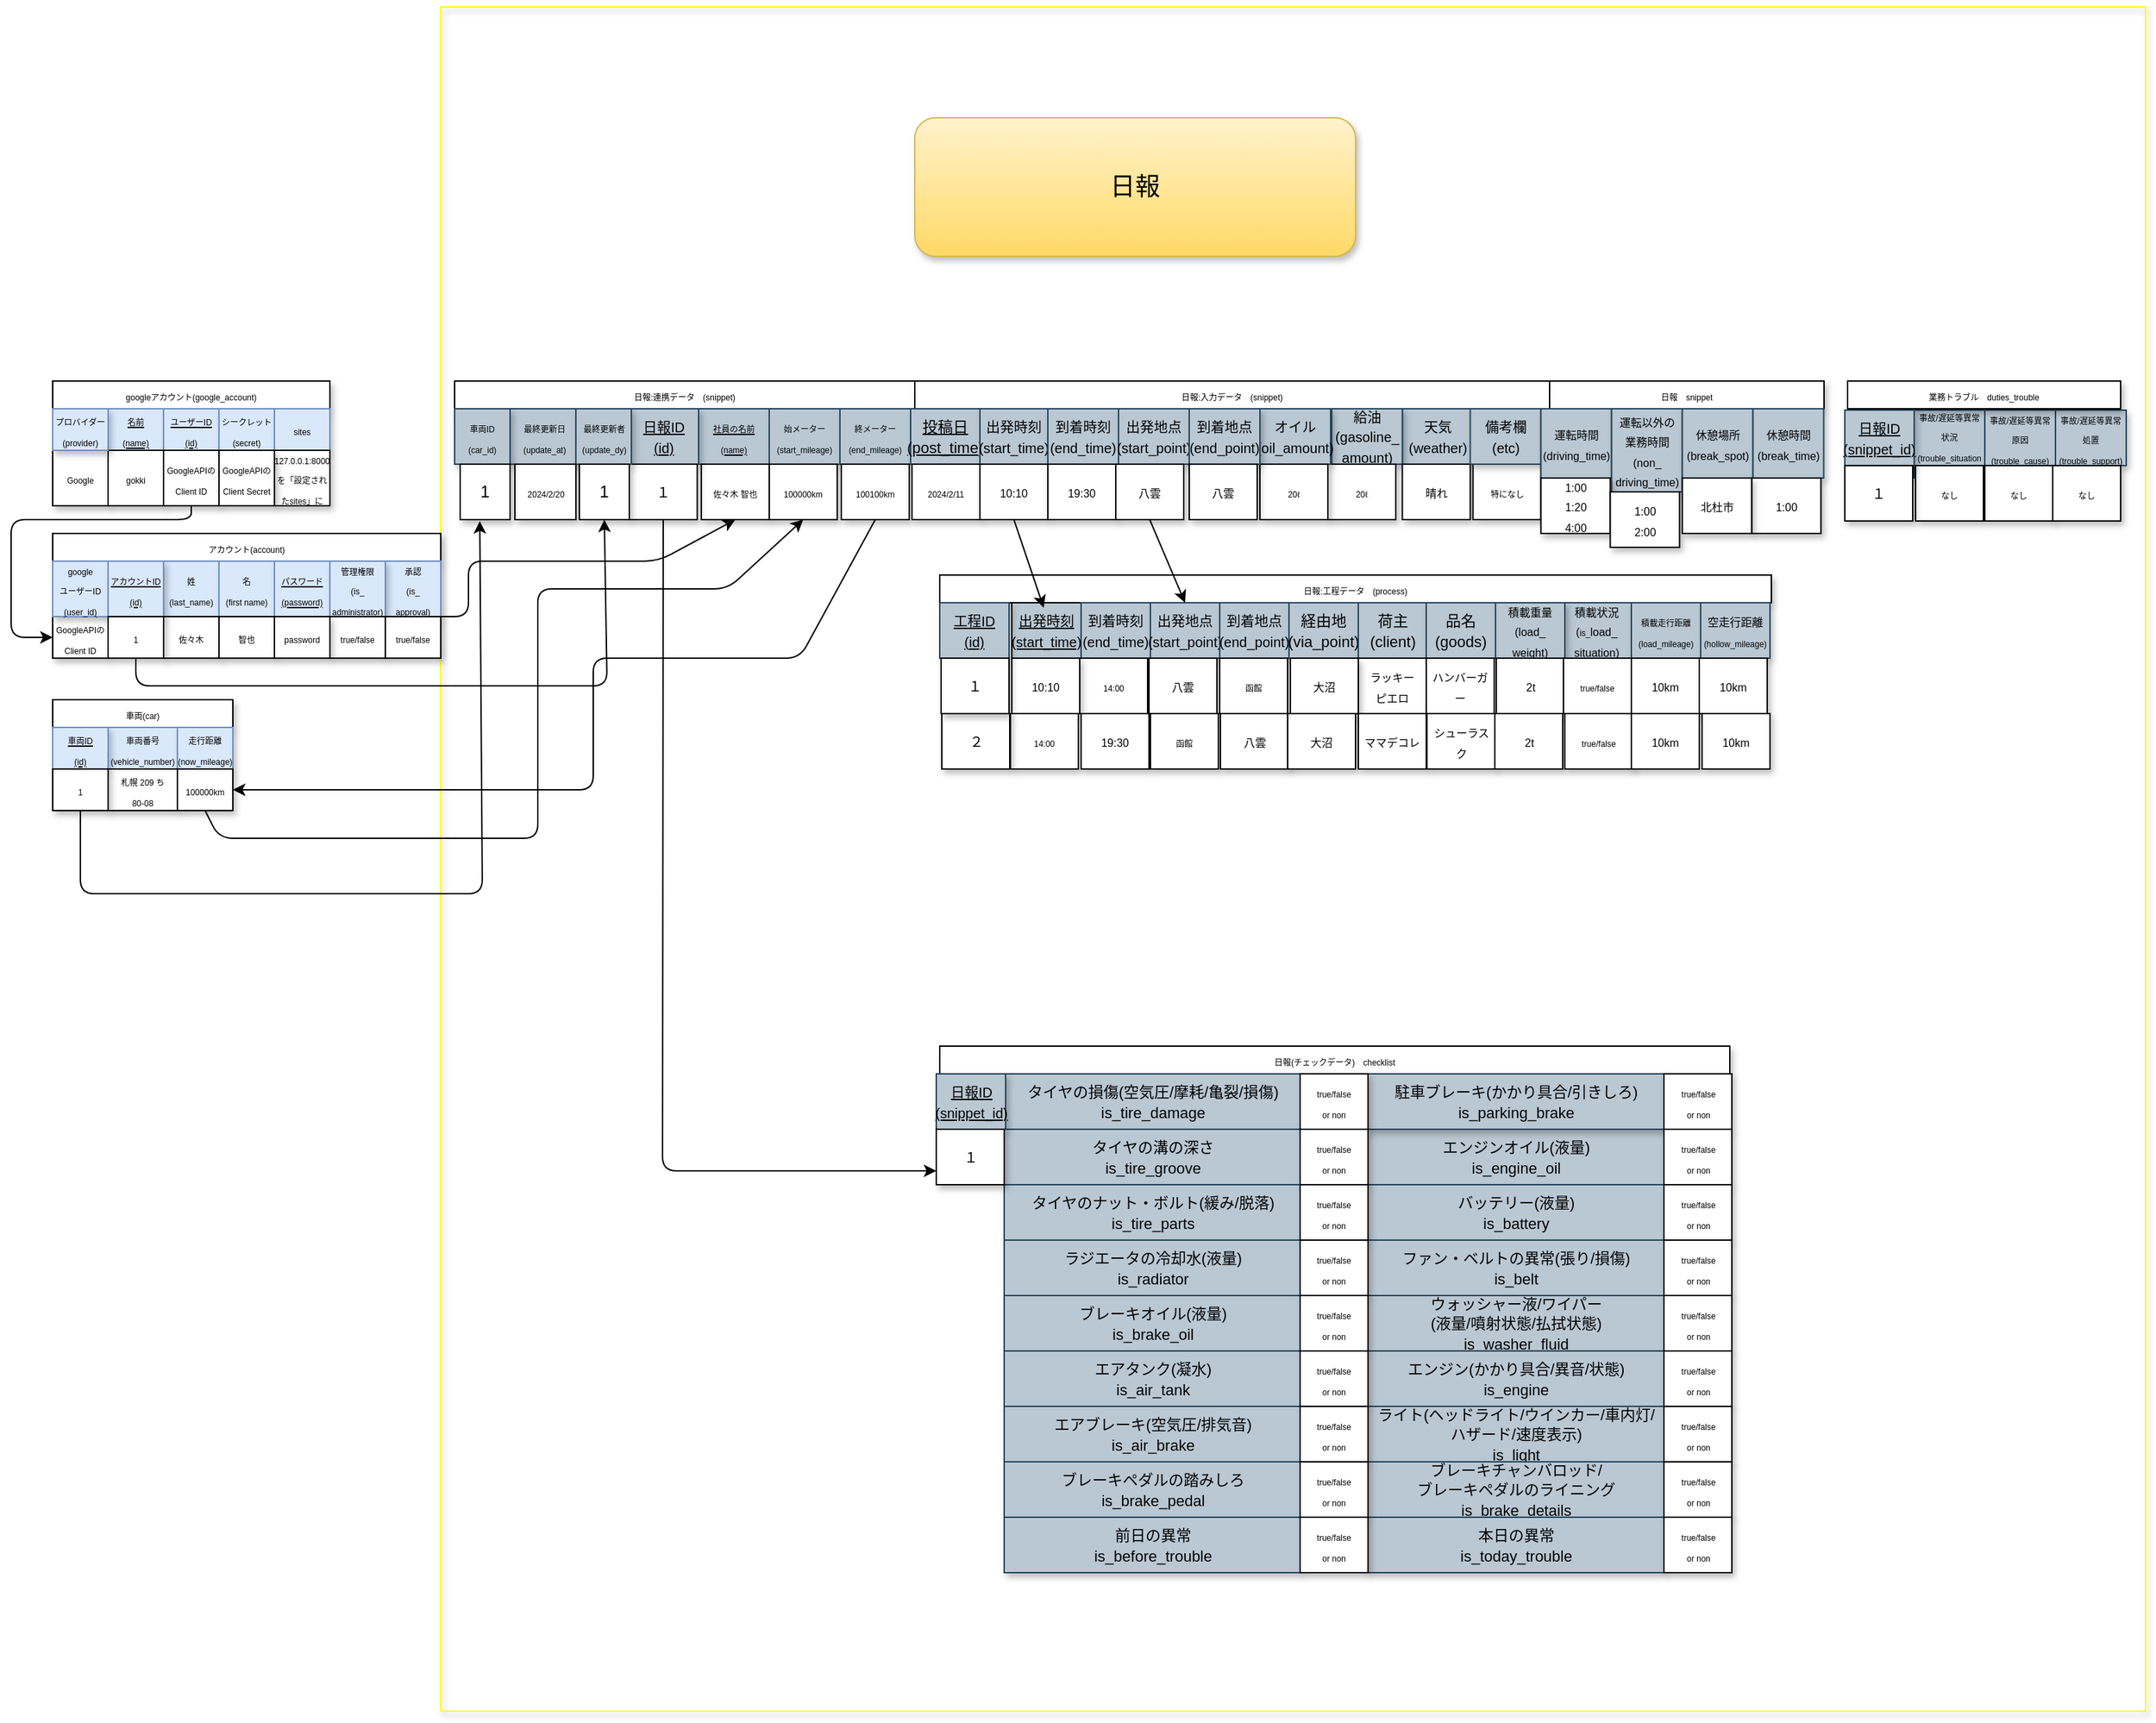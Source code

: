 <mxfile>
    <diagram id="lHrpgoKARu-_UrLN1xA2" name="ページ1">
        <mxGraphModel dx="526" dy="1377" grid="1" gridSize="10" guides="1" tooltips="1" connect="1" arrows="1" fold="1" page="1" pageScale="1" pageWidth="827" pageHeight="1169" math="0" shadow="0">
            <root>
                <mxCell id="0"/>
                <mxCell id="1" parent="0"/>
                <mxCell id="362" value="" style="whiteSpace=wrap;html=1;aspect=fixed;shadow=1;fontFamily=Helvetica;fontSize=8;startSize=0;fillColor=none;strokeColor=#FFFF00;" parent="1" vertex="1">
                    <mxGeometry x="320" y="-240" width="1230" height="1230" as="geometry"/>
                </mxCell>
                <mxCell id="226" value="&lt;font style=&quot;font-size: 6px;&quot;&gt;googleアカウント(google_account)&lt;/font&gt;" style="rounded=0;whiteSpace=wrap;html=1;shadow=1;strokeColor=default;fontFamily=Helvetica;fontSize=12;fontColor=default;startSize=0;fillColor=default;" parent="1" vertex="1">
                    <mxGeometry x="40" y="30" width="200" height="20" as="geometry"/>
                </mxCell>
                <mxCell id="229" value="&lt;span style=&quot;font-size: 6px;&quot;&gt;&lt;u&gt;&lt;font color=&quot;#000000&quot;&gt;名前&lt;br&gt;(name)&lt;/font&gt;&lt;/u&gt;&lt;br&gt;&lt;/span&gt;" style="rounded=0;whiteSpace=wrap;html=1;shadow=1;strokeColor=#6c8ebf;fontFamily=Helvetica;fontSize=12;startSize=0;fillColor=#dae8fc;" parent="1" vertex="1">
                    <mxGeometry x="80" y="50" width="40" height="30" as="geometry"/>
                </mxCell>
                <mxCell id="230" value="&lt;font style=&quot;font-size: 6px;&quot;&gt;&lt;font color=&quot;#000000&quot;&gt;&lt;u&gt;ユーザーID&lt;br&gt;(id)&lt;/u&gt;&lt;/font&gt;&lt;br&gt;&lt;/font&gt;" style="rounded=0;whiteSpace=wrap;html=1;shadow=1;strokeColor=#6c8ebf;fontFamily=Helvetica;fontSize=12;startSize=0;fillColor=#dae8fc;" parent="1" vertex="1">
                    <mxGeometry x="120" y="50" width="40" height="30" as="geometry"/>
                </mxCell>
                <mxCell id="231" value="&lt;span style=&quot;font-size: 6px;&quot;&gt;&lt;font color=&quot;#000000&quot;&gt;シークレット&lt;br&gt;(secret)&lt;/font&gt;&lt;br&gt;&lt;/span&gt;" style="rounded=0;whiteSpace=wrap;html=1;shadow=1;strokeColor=#6c8ebf;fontFamily=Helvetica;fontSize=12;startSize=0;fillColor=#dae8fc;" parent="1" vertex="1">
                    <mxGeometry x="160" y="50" width="40" height="30" as="geometry"/>
                </mxCell>
                <mxCell id="232" value="&lt;span style=&quot;font-size: 6px;&quot;&gt;&lt;font color=&quot;#000000&quot;&gt;sites&lt;/font&gt;&lt;/span&gt;" style="rounded=0;whiteSpace=wrap;html=1;shadow=1;strokeColor=#6c8ebf;fontFamily=Helvetica;fontSize=12;startSize=0;fillColor=#dae8fc;" parent="1" vertex="1">
                    <mxGeometry x="200" y="50" width="40" height="30" as="geometry"/>
                </mxCell>
                <mxCell id="258" style="edgeStyle=none;html=1;fontFamily=Helvetica;fontSize=6;fontColor=default;startSize=0;entryX=0;entryY=0.5;entryDx=0;entryDy=0;startArrow=none;exitX=0.5;exitY=1;exitDx=0;exitDy=0;" parent="1" source="235" target="249" edge="1">
                    <mxGeometry relative="1" as="geometry">
                        <mxPoint x="60" y="200" as="targetPoint"/>
                        <mxPoint x="40" y="40" as="sourcePoint"/>
                        <Array as="points">
                            <mxPoint x="140" y="130"/>
                            <mxPoint x="10" y="130"/>
                            <mxPoint x="10" y="215"/>
                        </Array>
                    </mxGeometry>
                </mxCell>
                <mxCell id="233" value="&lt;span style=&quot;font-size: 6px;&quot;&gt;Google&lt;/span&gt;" style="rounded=0;whiteSpace=wrap;html=1;shadow=1;strokeColor=default;fontFamily=Helvetica;fontSize=12;fontColor=default;startSize=0;fillColor=default;" parent="1" vertex="1">
                    <mxGeometry x="40" y="80" width="40" height="40" as="geometry"/>
                </mxCell>
                <mxCell id="234" value="&lt;span style=&quot;font-size: 6px;&quot;&gt;gokki&lt;/span&gt;" style="rounded=0;whiteSpace=wrap;html=1;shadow=1;strokeColor=default;fontFamily=Helvetica;fontSize=12;fontColor=default;startSize=0;fillColor=default;" parent="1" vertex="1">
                    <mxGeometry x="80" y="80" width="40" height="40" as="geometry"/>
                </mxCell>
                <mxCell id="235" value="&lt;span style=&quot;font-size: 6px;&quot;&gt;GoogleAPIのClient ID&lt;/span&gt;" style="rounded=0;whiteSpace=wrap;html=1;shadow=1;strokeColor=default;fontFamily=Helvetica;fontSize=12;fontColor=default;startSize=0;fillColor=default;" parent="1" vertex="1">
                    <mxGeometry x="120" y="80" width="40" height="40" as="geometry"/>
                </mxCell>
                <mxCell id="236" value="&lt;font style=&quot;font-size: 6px;&quot;&gt;127.0.0.1:8000を「設定されたsites」に&lt;br&gt;&lt;/font&gt;" style="rounded=0;whiteSpace=wrap;html=1;shadow=1;strokeColor=default;fontFamily=Helvetica;fontSize=12;fontColor=default;startSize=0;fillColor=default;" parent="1" vertex="1">
                    <mxGeometry x="200" y="80" width="40" height="40" as="geometry"/>
                </mxCell>
                <mxCell id="237" value="&lt;span style=&quot;font-size: 6px;&quot;&gt;GoogleAPIのClient Secret&lt;/span&gt;" style="rounded=0;whiteSpace=wrap;html=1;shadow=1;strokeColor=default;fontFamily=Helvetica;fontSize=12;fontColor=default;startSize=0;fillColor=default;" parent="1" vertex="1">
                    <mxGeometry x="160" y="80" width="40" height="40" as="geometry"/>
                </mxCell>
                <mxCell id="241" value="&lt;font style=&quot;font-size: 6px;&quot;&gt;アカウント&lt;/font&gt;&lt;span style=&quot;font-size: 6px;&quot;&gt;(account)&lt;/span&gt;" style="rounded=0;whiteSpace=wrap;html=1;shadow=1;strokeColor=default;fontFamily=Helvetica;fontSize=12;fontColor=default;startSize=0;fillColor=default;" parent="1" vertex="1">
                    <mxGeometry x="40" y="140" width="280" height="20" as="geometry"/>
                </mxCell>
                <mxCell id="243" value="&lt;span style=&quot;font-size: 6px;&quot;&gt;&lt;font style=&quot;&quot; color=&quot;#000000&quot;&gt;姓&lt;br&gt;(last_name)&lt;/font&gt;&lt;br&gt;&lt;/span&gt;" style="rounded=0;whiteSpace=wrap;html=1;shadow=1;fontFamily=Helvetica;fontSize=12;startSize=0;fillColor=#dae8fc;strokeColor=#6c8ebf;" parent="1" vertex="1">
                    <mxGeometry x="120" y="160" width="40" height="40" as="geometry"/>
                </mxCell>
                <mxCell id="244" value="&lt;font style=&quot;font-size: 6px;&quot;&gt;&lt;span&gt;&lt;font color=&quot;#000000&quot;&gt;名&lt;br&gt;(first name)&lt;/font&gt;&lt;/span&gt;&lt;br&gt;&lt;/font&gt;" style="rounded=0;whiteSpace=wrap;html=1;shadow=1;strokeColor=#6c8ebf;fontFamily=Helvetica;fontSize=12;startSize=0;fillColor=#dae8fc;fontStyle=0" parent="1" vertex="1">
                    <mxGeometry x="160" y="160" width="40" height="40" as="geometry"/>
                </mxCell>
                <mxCell id="245" value="&lt;font style=&quot;font-size: 6px;&quot;&gt;&lt;u&gt;&lt;font color=&quot;#000000&quot;&gt;パスワード&lt;br&gt;(password)&lt;/font&gt;&lt;/u&gt;&lt;br&gt;&lt;/font&gt;" style="rounded=0;whiteSpace=wrap;html=1;shadow=1;strokeColor=#6c8ebf;fontFamily=Helvetica;fontSize=12;startSize=0;fillColor=#dae8fc;" parent="1" vertex="1">
                    <mxGeometry x="200" y="160" width="40" height="40" as="geometry"/>
                </mxCell>
                <mxCell id="246" value="&lt;font style=&quot;font-size: 6px;&quot;&gt;&lt;font color=&quot;#000000&quot;&gt;承認&lt;br&gt;(&lt;/font&gt;&lt;span style=&quot;color: rgb(0, 0, 0);&quot;&gt;is_&lt;/span&gt;&lt;font color=&quot;#000000&quot;&gt;&lt;br&gt;approval)&lt;/font&gt;&lt;br&gt;&lt;/font&gt;" style="rounded=0;whiteSpace=wrap;html=1;shadow=1;strokeColor=#6c8ebf;fontFamily=Helvetica;fontSize=12;startSize=0;fillColor=#dae8fc;" parent="1" vertex="1">
                    <mxGeometry x="280" y="160" width="40" height="40" as="geometry"/>
                </mxCell>
                <mxCell id="274" style="edgeStyle=none;html=1;exitX=1;exitY=0;exitDx=0;exitDy=0;entryX=0.5;entryY=1;entryDx=0;entryDy=0;fontFamily=Helvetica;fontSize=6;fontColor=#000000;startSize=0;" parent="1" source="253" target="272" edge="1">
                    <mxGeometry relative="1" as="geometry">
                        <Array as="points">
                            <mxPoint x="340" y="200"/>
                            <mxPoint x="340" y="160"/>
                            <mxPoint x="400" y="160"/>
                            <mxPoint x="477" y="160"/>
                        </Array>
                    </mxGeometry>
                </mxCell>
                <mxCell id="247" value="&lt;font style=&quot;font-size: 6px;&quot;&gt;&lt;font color=&quot;#000000&quot;&gt;管理権限&lt;br&gt;(&lt;/font&gt;&lt;span style=&quot;color: rgb(0, 0, 0);&quot;&gt;is_&lt;/span&gt;&lt;font color=&quot;#000000&quot;&gt;&lt;br&gt;administrator)&lt;/font&gt;&lt;br&gt;&lt;/font&gt;" style="rounded=0;whiteSpace=wrap;html=1;shadow=1;strokeColor=#6c8ebf;fontFamily=Helvetica;fontSize=12;startSize=0;fillColor=#dae8fc;" parent="1" vertex="1">
                    <mxGeometry x="240" y="160" width="40" height="40" as="geometry"/>
                </mxCell>
                <mxCell id="249" value="&lt;span style=&quot;font-size: 6px;&quot;&gt;GoogleAPIのClient ID&lt;/span&gt;&lt;span style=&quot;font-size: 6px;&quot;&gt;&lt;br&gt;&lt;/span&gt;" style="rounded=0;whiteSpace=wrap;html=1;shadow=1;strokeColor=default;fontFamily=Helvetica;fontSize=12;fontColor=default;startSize=0;fillColor=default;" parent="1" vertex="1">
                    <mxGeometry x="40" y="200" width="40" height="30" as="geometry"/>
                </mxCell>
                <mxCell id="250" value="&lt;span style=&quot;font-size: 6px;&quot;&gt;佐々木&lt;br&gt;&lt;/span&gt;" style="rounded=0;whiteSpace=wrap;html=1;shadow=1;strokeColor=default;fontFamily=Helvetica;fontSize=12;fontColor=default;startSize=0;fillColor=default;" parent="1" vertex="1">
                    <mxGeometry x="120" y="200" width="40" height="30" as="geometry"/>
                </mxCell>
                <mxCell id="251" value="&lt;span style=&quot;font-size: 6px;&quot;&gt;智也&lt;br&gt;&lt;/span&gt;" style="rounded=0;whiteSpace=wrap;html=1;shadow=1;strokeColor=default;fontFamily=Helvetica;fontSize=12;fontColor=default;startSize=0;fillColor=default;" parent="1" vertex="1">
                    <mxGeometry x="160" y="200" width="40" height="30" as="geometry"/>
                </mxCell>
                <mxCell id="252" value="&lt;span style=&quot;font-size: 6px;&quot;&gt;true/false&lt;/span&gt;&lt;span style=&quot;font-size: 6px;&quot;&gt;&lt;br&gt;&lt;/span&gt;" style="rounded=0;whiteSpace=wrap;html=1;shadow=1;strokeColor=default;fontFamily=Helvetica;fontSize=12;fontColor=default;startSize=0;fillColor=default;" parent="1" vertex="1">
                    <mxGeometry x="240" y="200" width="40" height="30" as="geometry"/>
                </mxCell>
                <mxCell id="253" value="&lt;span style=&quot;font-size: 6px;&quot;&gt;true/false&lt;/span&gt;&lt;span style=&quot;font-size: 6px;&quot;&gt;&lt;br&gt;&lt;/span&gt;" style="rounded=0;whiteSpace=wrap;html=1;shadow=1;strokeColor=default;fontFamily=Helvetica;fontSize=12;fontColor=default;startSize=0;fillColor=default;" parent="1" vertex="1">
                    <mxGeometry x="280" y="200" width="40" height="30" as="geometry"/>
                </mxCell>
                <mxCell id="254" value="&lt;span style=&quot;font-size: 6px;&quot;&gt;password&lt;br&gt;&lt;/span&gt;" style="rounded=0;whiteSpace=wrap;html=1;shadow=1;strokeColor=default;fontFamily=Helvetica;fontSize=12;fontColor=default;startSize=0;fillColor=default;" parent="1" vertex="1">
                    <mxGeometry x="200" y="200" width="40" height="30" as="geometry"/>
                </mxCell>
                <mxCell id="260" value="&lt;span style=&quot;font-size: 6px;&quot;&gt;車両(car)&lt;/span&gt;" style="rounded=0;whiteSpace=wrap;html=1;shadow=1;strokeColor=default;fontFamily=Helvetica;fontSize=12;fontColor=default;startSize=0;fillColor=default;" parent="1" vertex="1">
                    <mxGeometry x="40" y="260" width="130" height="20" as="geometry"/>
                </mxCell>
                <mxCell id="261" value="&lt;span style=&quot;font-size: 6px;&quot;&gt;&lt;font style=&quot;&quot; color=&quot;#000000&quot;&gt;車両番号&lt;br&gt;(vehicle_number)&lt;/font&gt;&lt;br&gt;&lt;/span&gt;" style="rounded=0;whiteSpace=wrap;html=1;shadow=1;strokeColor=#6c8ebf;fontFamily=Helvetica;fontSize=12;startSize=0;fillColor=#dae8fc;" parent="1" vertex="1">
                    <mxGeometry x="80" y="280" width="50" height="30" as="geometry"/>
                </mxCell>
                <mxCell id="262" value="&lt;font style=&quot;font-size: 6px;&quot;&gt;&lt;font color=&quot;#000000&quot;&gt;走行距離&lt;br&gt;(now_mileage)&lt;/font&gt;&lt;br&gt;&lt;/font&gt;" style="rounded=0;whiteSpace=wrap;html=1;shadow=1;strokeColor=#6c8ebf;fontFamily=Helvetica;fontSize=12;startSize=0;fillColor=#dae8fc;" parent="1" vertex="1">
                    <mxGeometry x="130" y="280" width="40" height="30" as="geometry"/>
                </mxCell>
                <mxCell id="263" value="&lt;span style=&quot;font-size: 6px;&quot;&gt;札幌 209 ち&lt;br&gt;80-08&lt;br&gt;&lt;/span&gt;" style="rounded=0;whiteSpace=wrap;html=1;shadow=1;strokeColor=default;fontFamily=Helvetica;fontSize=12;fontColor=default;startSize=0;fillColor=default;" parent="1" vertex="1">
                    <mxGeometry x="80" y="310" width="50" height="30" as="geometry"/>
                </mxCell>
                <mxCell id="276" style="edgeStyle=none;html=1;exitX=0.5;exitY=1;exitDx=0;exitDy=0;fontFamily=Helvetica;fontSize=6;fontColor=#000000;startSize=0;entryX=0.5;entryY=1;entryDx=0;entryDy=0;" parent="1" source="264" target="277" edge="1">
                    <mxGeometry relative="1" as="geometry">
                        <mxPoint x="550" y="360" as="targetPoint"/>
                        <Array as="points">
                            <mxPoint x="160" y="360"/>
                            <mxPoint x="390" y="360"/>
                            <mxPoint x="390" y="180"/>
                            <mxPoint x="527" y="180"/>
                        </Array>
                    </mxGeometry>
                </mxCell>
                <mxCell id="264" value="&lt;span style=&quot;font-size: 6px;&quot;&gt;100000km&lt;br&gt;&lt;/span&gt;" style="rounded=0;whiteSpace=wrap;html=1;shadow=1;strokeColor=default;fontFamily=Helvetica;fontSize=12;fontColor=default;startSize=0;fillColor=default;" parent="1" vertex="1">
                    <mxGeometry x="130" y="310" width="40" height="30" as="geometry"/>
                </mxCell>
                <mxCell id="265" value="&lt;span style=&quot;font-size: 6px;&quot;&gt;日報:連携データ　(snippet)&lt;/span&gt;" style="rounded=0;whiteSpace=wrap;html=1;shadow=1;strokeColor=default;fontFamily=Helvetica;fontSize=12;fontColor=default;startSize=0;fillColor=default;" parent="1" vertex="1">
                    <mxGeometry x="330" y="30" width="332" height="20" as="geometry"/>
                </mxCell>
                <mxCell id="267" value="&lt;span style=&quot;font-size: 6px;&quot;&gt;&lt;font color=&quot;#000000&quot;&gt;&lt;u&gt;社員の名前&lt;br&gt;(name)&lt;/u&gt;&lt;br&gt;&lt;/font&gt;&lt;/span&gt;" style="rounded=0;whiteSpace=wrap;html=1;shadow=1;strokeColor=#23445d;fontFamily=Helvetica;fontSize=12;startSize=0;fillColor=#bac8d3;" parent="1" vertex="1">
                    <mxGeometry x="506" y="50" width="51" height="40" as="geometry"/>
                </mxCell>
                <mxCell id="268" value="&lt;font color=&quot;#000000&quot;&gt;&lt;span style=&quot;font-size: 6px;&quot;&gt;始メーター&lt;br&gt;&lt;/span&gt;&lt;/font&gt;&lt;span style=&quot;font-size: 6px;&quot;&gt;&lt;font color=&quot;#000000&quot;&gt;(start_mileage)&lt;/font&gt;&lt;/span&gt;&lt;font color=&quot;#000000&quot;&gt;&lt;span style=&quot;font-size: 6px;&quot;&gt;&lt;br&gt;&lt;/span&gt;&lt;/font&gt;" style="rounded=0;whiteSpace=wrap;html=1;shadow=1;strokeColor=#23445d;fontFamily=Helvetica;fontSize=12;startSize=0;fillColor=#bac8d3;" parent="1" vertex="1">
                    <mxGeometry x="557" y="50" width="51" height="40" as="geometry"/>
                </mxCell>
                <mxCell id="269" value="&lt;span style=&quot;color: rgb(0, 0, 0); font-size: 6px;&quot;&gt;終メーター&lt;br&gt;&lt;/span&gt;&lt;span style=&quot;color: rgb(0, 0, 0); font-size: 6px;&quot;&gt;(end_mileage)&lt;/span&gt;&lt;span style=&quot;color: rgb(0, 0, 0); font-size: 6px;&quot;&gt;&lt;br&gt;&lt;/span&gt;" style="rounded=0;whiteSpace=wrap;html=1;shadow=1;strokeColor=#23445d;fontFamily=Helvetica;fontSize=12;startSize=0;fillColor=#bac8d3;" parent="1" vertex="1">
                    <mxGeometry x="608" y="50" width="51" height="40" as="geometry"/>
                </mxCell>
                <mxCell id="272" value="&lt;span style=&quot;font-size: 6px;&quot;&gt;佐々木 智也&lt;/span&gt;" style="rounded=0;whiteSpace=wrap;html=1;shadow=1;strokeColor=default;fontFamily=Helvetica;fontSize=12;fontColor=default;startSize=0;fillColor=default;" parent="1" vertex="1">
                    <mxGeometry x="508" y="90" width="49" height="40" as="geometry"/>
                </mxCell>
                <mxCell id="277" value="&lt;span style=&quot;font-size: 6px;&quot;&gt;100000km&lt;/span&gt;" style="rounded=0;whiteSpace=wrap;html=1;shadow=1;strokeColor=default;fontFamily=Helvetica;fontSize=12;fontColor=default;startSize=0;fillColor=default;" parent="1" vertex="1">
                    <mxGeometry x="557" y="90" width="49" height="40" as="geometry"/>
                </mxCell>
                <mxCell id="280" style="edgeStyle=none;html=1;exitX=0.5;exitY=1;exitDx=0;exitDy=0;entryX=1;entryY=0.5;entryDx=0;entryDy=0;fontFamily=Helvetica;fontSize=6;fontColor=#000000;startSize=0;" parent="1" source="278" target="264" edge="1">
                    <mxGeometry relative="1" as="geometry">
                        <Array as="points">
                            <mxPoint x="579" y="230"/>
                            <mxPoint x="430" y="230"/>
                            <mxPoint x="430" y="325"/>
                        </Array>
                    </mxGeometry>
                </mxCell>
                <mxCell id="278" value="&lt;span style=&quot;font-size: 6px;&quot;&gt;100100km&lt;/span&gt;" style="rounded=0;whiteSpace=wrap;html=1;shadow=1;strokeColor=default;fontFamily=Helvetica;fontSize=12;fontColor=default;startSize=0;fillColor=default;" parent="1" vertex="1">
                    <mxGeometry x="609" y="90" width="49" height="40" as="geometry"/>
                </mxCell>
                <mxCell id="286" value="&lt;span style=&quot;font-size: 6px;&quot;&gt;日報:入力データ　(snippet)&lt;/span&gt;" style="rounded=0;whiteSpace=wrap;html=1;shadow=1;strokeColor=default;fontFamily=Helvetica;fontSize=12;fontColor=default;startSize=0;fillColor=default;" parent="1" vertex="1">
                    <mxGeometry x="662" y="30" width="458" height="20" as="geometry"/>
                </mxCell>
                <mxCell id="287" value="&lt;font style=&quot;&quot; color=&quot;#000000&quot;&gt;&lt;u style=&quot;&quot;&gt;&lt;span style=&quot;font-size: 11px;&quot;&gt;投稿日&lt;/span&gt;&lt;br&gt;&lt;span style=&quot;font-size: 11px;&quot;&gt;(post_time&lt;/span&gt;&lt;span style=&quot;font-size: 11px;&quot;&gt;)&lt;/span&gt;&lt;/u&gt;&lt;br&gt;&lt;/font&gt;" style="rounded=0;whiteSpace=wrap;html=1;shadow=1;fontFamily=Helvetica;fontSize=12;startSize=0;fillColor=#bac8d3;strokeColor=#23445d;" parent="1" vertex="1">
                    <mxGeometry x="659" y="50" width="50" height="40" as="geometry"/>
                </mxCell>
                <mxCell id="288" value="&lt;font style=&quot;font-size: 10px;&quot; color=&quot;#000000&quot;&gt;出発時刻&lt;br&gt;(start_time)&lt;br&gt;&lt;/font&gt;" style="rounded=0;whiteSpace=wrap;html=1;shadow=1;fontFamily=Helvetica;fontSize=12;startSize=0;fillColor=#bac8d3;strokeColor=#23445d;" parent="1" vertex="1">
                    <mxGeometry x="709" y="50" width="49" height="40" as="geometry"/>
                </mxCell>
                <mxCell id="289" value="&lt;font style=&quot;font-size: 10px;&quot; color=&quot;#000000&quot;&gt;到着時刻&lt;br&gt;(end_time)&lt;br&gt;&lt;/font&gt;" style="rounded=0;whiteSpace=wrap;html=1;shadow=1;fontFamily=Helvetica;fontSize=12;startSize=0;fillColor=#bac8d3;strokeColor=#23445d;" parent="1" vertex="1">
                    <mxGeometry x="758" y="50" width="51" height="40" as="geometry"/>
                </mxCell>
                <mxCell id="290" value="&lt;font style=&quot;&quot; color=&quot;#000000&quot;&gt;&lt;span style=&quot;font-size: 10px;&quot;&gt;天気&lt;/span&gt;&lt;br&gt;&lt;span style=&quot;font-size: 10px;&quot;&gt;(weather&lt;/span&gt;&lt;span style=&quot;font-size: 10px;&quot;&gt;)&lt;/span&gt;&lt;br&gt;&lt;/font&gt;" style="rounded=0;whiteSpace=wrap;html=1;shadow=1;fontFamily=Helvetica;fontSize=12;startSize=0;fillColor=#bac8d3;strokeColor=#23445d;" parent="1" vertex="1">
                    <mxGeometry x="1013.75" y="50" width="51" height="40" as="geometry"/>
                </mxCell>
                <mxCell id="291" value="&lt;font color=&quot;#000000&quot;&gt;&lt;span style=&quot;font-size: 10px;&quot;&gt;給油&lt;/span&gt;&lt;br&gt;&lt;span style=&quot;font-size: 10px;&quot;&gt;(gasoline_&lt;br&gt;&lt;/span&gt;&lt;span style=&quot;font-size: 10px;&quot;&gt;amount)&lt;/span&gt;&lt;br&gt;&lt;/font&gt;" style="rounded=0;whiteSpace=wrap;html=1;shadow=1;fontFamily=Helvetica;fontSize=12;startSize=0;fillColor=#bac8d3;strokeColor=#23445d;" parent="1" vertex="1">
                    <mxGeometry x="962.75" y="50" width="51" height="40" as="geometry"/>
                </mxCell>
                <mxCell id="292" value="&lt;span style=&quot;font-size: 6px;&quot;&gt;2024/2/11&lt;/span&gt;" style="rounded=0;whiteSpace=wrap;html=1;shadow=1;strokeColor=default;fontFamily=Helvetica;fontSize=12;fontColor=default;startSize=0;fillColor=default;" parent="1" vertex="1">
                    <mxGeometry x="660" y="90" width="49" height="40" as="geometry"/>
                </mxCell>
                <mxCell id="294" value="&lt;font style=&quot;font-size: 8px;&quot;&gt;10:10&lt;/font&gt;" style="rounded=0;whiteSpace=wrap;html=1;shadow=1;strokeColor=default;fontFamily=Helvetica;fontSize=12;fontColor=default;startSize=0;fillColor=default;" parent="1" vertex="1">
                    <mxGeometry x="709" y="90" width="49" height="40" as="geometry"/>
                </mxCell>
                <mxCell id="295" value="&lt;font style=&quot;font-size: 8px;&quot;&gt;19:30&lt;/font&gt;" style="rounded=0;whiteSpace=wrap;html=1;shadow=1;strokeColor=default;fontFamily=Helvetica;fontSize=12;fontColor=default;startSize=0;fillColor=default;" parent="1" vertex="1">
                    <mxGeometry x="758" y="90" width="49" height="40" as="geometry"/>
                </mxCell>
                <mxCell id="296" value="&lt;font style=&quot;font-size: 8px;&quot;&gt;晴れ&lt;/font&gt;" style="rounded=0;whiteSpace=wrap;html=1;shadow=1;strokeColor=default;fontFamily=Helvetica;fontSize=12;fontColor=default;startSize=0;fillColor=default;" parent="1" vertex="1">
                    <mxGeometry x="1013.75" y="90" width="49" height="40" as="geometry"/>
                </mxCell>
                <mxCell id="297" value="&lt;span style=&quot;font-size: 6px;&quot;&gt;20ℓ&lt;/span&gt;&lt;span style=&quot;font-size: 6px;&quot;&gt;&lt;br&gt;&lt;/span&gt;" style="rounded=0;whiteSpace=wrap;html=1;shadow=1;strokeColor=default;fontFamily=Helvetica;fontSize=12;fontColor=default;startSize=0;fillColor=default;" parent="1" vertex="1">
                    <mxGeometry x="960" y="90" width="49" height="40" as="geometry"/>
                </mxCell>
                <mxCell id="299" value="&lt;span style=&quot;font-size: 6px;&quot;&gt;日報:工程データ　(process&lt;/span&gt;&lt;span style=&quot;font-size: 6px;&quot;&gt;)&lt;/span&gt;" style="rounded=0;whiteSpace=wrap;html=1;shadow=1;strokeColor=default;fontFamily=Helvetica;fontSize=12;fontColor=default;startSize=0;fillColor=default;" parent="1" vertex="1">
                    <mxGeometry x="680" y="170" width="600" height="20" as="geometry"/>
                </mxCell>
                <mxCell id="300" value="&lt;font style=&quot;&quot; color=&quot;#000000&quot;&gt;&lt;u&gt;&lt;span style=&quot;font-size: 10px;&quot;&gt;出発時刻&lt;/span&gt;&lt;br style=&quot;font-size: 10px;&quot;&gt;&lt;span style=&quot;font-size: 10px;&quot;&gt;(start_time)&lt;/span&gt;&lt;/u&gt;&lt;/font&gt;" style="rounded=0;whiteSpace=wrap;html=1;shadow=1;fontFamily=Helvetica;fontSize=12;startSize=0;fillColor=#bac8d3;strokeColor=#000000;" parent="1" vertex="1">
                    <mxGeometry x="732" y="190" width="50" height="40" as="geometry"/>
                </mxCell>
                <mxCell id="301" value="&lt;span style=&quot;color: rgb(0, 0, 0); font-size: 10px;&quot;&gt;到着時刻&lt;/span&gt;&lt;br style=&quot;color: rgb(0, 0, 0); font-size: 10px;&quot;&gt;&lt;span style=&quot;color: rgb(0, 0, 0); font-size: 10px;&quot;&gt;(end_time)&lt;/span&gt;" style="rounded=0;whiteSpace=wrap;html=1;shadow=1;fontFamily=Helvetica;fontSize=12;startSize=0;fillColor=#bac8d3;strokeColor=#23445d;" parent="1" vertex="1">
                    <mxGeometry x="782" y="190" width="50" height="40" as="geometry"/>
                </mxCell>
                <mxCell id="302" value="&lt;span style=&quot;color: rgb(0, 0, 0); font-size: 10px;&quot;&gt;出発地点&lt;/span&gt;&lt;br style=&quot;color: rgb(0, 0, 0); font-size: 10px;&quot;&gt;&lt;span style=&quot;color: rgb(0, 0, 0); font-size: 10px;&quot;&gt;(start_point)&lt;/span&gt;" style="rounded=0;whiteSpace=wrap;html=1;shadow=1;fontFamily=Helvetica;fontSize=12;startSize=0;fillColor=#bac8d3;strokeColor=#23445d;" parent="1" vertex="1">
                    <mxGeometry x="832" y="190" width="50" height="40" as="geometry"/>
                </mxCell>
                <mxCell id="303" value="&lt;span style=&quot;color: rgb(0, 0, 0); font-size: 10px;&quot;&gt;到着地点&lt;/span&gt;&lt;br style=&quot;color: rgb(0, 0, 0); font-size: 10px;&quot;&gt;&lt;span style=&quot;color: rgb(0, 0, 0); font-size: 10px;&quot;&gt;(end_point)&lt;/span&gt;" style="rounded=0;whiteSpace=wrap;html=1;shadow=1;fontFamily=Helvetica;fontSize=12;startSize=0;fillColor=#bac8d3;strokeColor=#23445d;" parent="1" vertex="1">
                    <mxGeometry x="882" y="190" width="50" height="40" as="geometry"/>
                </mxCell>
                <mxCell id="304" value="&lt;font color=&quot;#000000&quot;&gt;&lt;span style=&quot;font-size: 11px;&quot;&gt;経由地&lt;br&gt;&lt;/span&gt;&lt;/font&gt;&lt;span style=&quot;color: rgb(0, 0, 0); font-size: 11px;&quot;&gt;(via_point)&lt;/span&gt;&lt;font color=&quot;#000000&quot;&gt;&lt;span style=&quot;font-size: 11px;&quot;&gt;&lt;br&gt;&lt;/span&gt;&lt;/font&gt;" style="rounded=0;whiteSpace=wrap;html=1;shadow=1;fontFamily=Helvetica;fontSize=12;startSize=0;fillColor=#bac8d3;strokeColor=#23445d;" parent="1" vertex="1">
                    <mxGeometry x="932" y="190" width="50" height="40" as="geometry"/>
                </mxCell>
                <mxCell id="305" value="&lt;span style=&quot;font-size: 6px;&quot;&gt;14:00&lt;br&gt;&lt;/span&gt;" style="rounded=0;whiteSpace=wrap;html=1;shadow=1;strokeColor=default;fontFamily=Helvetica;fontSize=12;fontColor=default;startSize=0;fillColor=default;" parent="1" vertex="1">
                    <mxGeometry x="781" y="230" width="49" height="40" as="geometry"/>
                </mxCell>
                <mxCell id="306" value="&lt;span style=&quot;font-size: 8px;&quot;&gt;10:10&lt;/span&gt;" style="rounded=0;whiteSpace=wrap;html=1;shadow=1;strokeColor=default;fontFamily=Helvetica;fontSize=12;fontColor=default;startSize=0;fillColor=default;" parent="1" vertex="1">
                    <mxGeometry x="732" y="230" width="49" height="40" as="geometry"/>
                </mxCell>
                <mxCell id="307" value="&lt;span style=&quot;color: rgb(0, 0, 0); font-size: 10px;&quot;&gt;オイル&lt;br&gt;(oil_amount)&lt;br&gt;&lt;/span&gt;" style="rounded=0;whiteSpace=wrap;html=1;shadow=1;fontFamily=Helvetica;fontSize=12;startSize=0;fillColor=#bac8d3;strokeColor=#23445d;" parent="1" vertex="1">
                    <mxGeometry x="911" y="50" width="51" height="40" as="geometry"/>
                </mxCell>
                <mxCell id="308" value="&lt;span style=&quot;font-size: 6px;&quot;&gt;20ℓ&lt;br&gt;&lt;/span&gt;" style="rounded=0;whiteSpace=wrap;html=1;shadow=1;strokeColor=default;fontFamily=Helvetica;fontSize=12;fontColor=default;startSize=0;fillColor=default;" parent="1" vertex="1">
                    <mxGeometry x="911" y="90" width="49" height="40" as="geometry"/>
                </mxCell>
                <mxCell id="309" value="&lt;span style=&quot;color: rgb(0, 0, 0); font-size: 10px;&quot;&gt;出発地点&lt;br&gt;(start_point)&lt;br&gt;&lt;/span&gt;" style="rounded=0;whiteSpace=wrap;html=1;shadow=1;fontFamily=Helvetica;fontSize=12;startSize=0;fillColor=#bac8d3;strokeColor=#23445d;" parent="1" vertex="1">
                    <mxGeometry x="809" y="50" width="51" height="40" as="geometry"/>
                </mxCell>
                <mxCell id="310" value="&lt;span style=&quot;font-size: 6px;&quot;&gt;特になし&lt;br&gt;&lt;/span&gt;" style="rounded=0;whiteSpace=wrap;html=1;shadow=1;strokeColor=default;fontFamily=Helvetica;fontSize=12;fontColor=default;startSize=0;fillColor=default;" parent="1" vertex="1">
                    <mxGeometry x="1064.75" y="90" width="49" height="40" as="geometry"/>
                </mxCell>
                <mxCell id="311" value="&lt;span style=&quot;color: rgb(0, 0, 0); font-size: 10px;&quot;&gt;到着地点&lt;br&gt;(end_point)&lt;br&gt;&lt;/span&gt;" style="rounded=0;whiteSpace=wrap;html=1;shadow=1;fontFamily=Helvetica;fontSize=12;startSize=0;fillColor=#bac8d3;strokeColor=#23445d;" parent="1" vertex="1">
                    <mxGeometry x="860" y="50" width="51" height="40" as="geometry"/>
                </mxCell>
                <mxCell id="312" value="&lt;span style=&quot;color: rgb(0, 0, 0); font-size: 10px;&quot;&gt;備考欄&lt;br&gt;(etc)&lt;br&gt;&lt;/span&gt;" style="rounded=0;whiteSpace=wrap;html=1;shadow=1;fontFamily=Helvetica;fontSize=12;startSize=0;fillColor=#bac8d3;strokeColor=#23445d;" parent="1" vertex="1">
                    <mxGeometry x="1062.75" y="50" width="51" height="40" as="geometry"/>
                </mxCell>
                <mxCell id="313" value="&lt;font style=&quot;font-size: 8px;&quot;&gt;八雲&lt;/font&gt;" style="rounded=0;whiteSpace=wrap;html=1;shadow=1;strokeColor=default;fontFamily=Helvetica;fontSize=12;fontColor=default;startSize=0;fillColor=default;" parent="1" vertex="1">
                    <mxGeometry x="860" y="90" width="49" height="40" as="geometry"/>
                </mxCell>
                <mxCell id="359" style="edgeStyle=none;html=1;exitX=0.5;exitY=1;exitDx=0;exitDy=0;entryX=0.5;entryY=0;entryDx=0;entryDy=0;fontFamily=Helvetica;fontSize=8;fontColor=#000000;startSize=0;" parent="1" source="314" target="302" edge="1">
                    <mxGeometry relative="1" as="geometry"/>
                </mxCell>
                <mxCell id="314" value="&lt;span style=&quot;font-size: 8px;&quot;&gt;八雲&lt;/span&gt;" style="rounded=0;whiteSpace=wrap;html=1;shadow=1;strokeColor=default;fontFamily=Helvetica;fontSize=12;fontColor=default;startSize=0;fillColor=default;" parent="1" vertex="1">
                    <mxGeometry x="807" y="90" width="49" height="40" as="geometry"/>
                </mxCell>
                <mxCell id="315" value="&lt;font color=&quot;#000000&quot;&gt;&lt;span style=&quot;font-size: 11px;&quot;&gt;荷主&lt;/span&gt;&lt;br&gt;&lt;span style=&quot;font-size: 11px;&quot;&gt;(client&lt;/span&gt;&lt;span style=&quot;font-size: 11px;&quot;&gt;)&lt;/span&gt;&lt;br&gt;&lt;/font&gt;" style="rounded=0;whiteSpace=wrap;html=1;shadow=1;fontFamily=Helvetica;fontSize=12;startSize=0;fillColor=#bac8d3;strokeColor=#23445d;" parent="1" vertex="1">
                    <mxGeometry x="982" y="190" width="50" height="40" as="geometry"/>
                </mxCell>
                <mxCell id="316" value="&lt;font color=&quot;#000000&quot;&gt;&lt;span style=&quot;font-size: 11px;&quot;&gt;品名&lt;/span&gt;&lt;br&gt;&lt;span style=&quot;font-size: 11px;&quot;&gt;(goods&lt;/span&gt;&lt;span style=&quot;font-size: 11px;&quot;&gt;)&lt;/span&gt;&lt;br&gt;&lt;/font&gt;" style="rounded=0;whiteSpace=wrap;html=1;shadow=1;fontFamily=Helvetica;fontSize=12;startSize=0;fillColor=#bac8d3;strokeColor=#23445d;" parent="1" vertex="1">
                    <mxGeometry x="1031" y="190" width="50" height="40" as="geometry"/>
                </mxCell>
                <mxCell id="317" value="&lt;font style=&quot;font-size: 8px;&quot;&gt;&lt;font color=&quot;#000000&quot;&gt;積載状況&lt;br&gt;&lt;/font&gt;&lt;span style=&quot;color: rgb(0, 0, 0);&quot;&gt;(&lt;/span&gt;&lt;span style=&quot;color: rgb(0, 0, 0); font-size: 6px;&quot;&gt;is_&lt;/span&gt;&lt;span style=&quot;color: rgb(0, 0, 0);&quot;&gt;load_&lt;br&gt;&lt;/span&gt;&lt;span style=&quot;color: rgb(0, 0, 0);&quot;&gt;situation)&lt;/span&gt;&lt;/font&gt;&lt;font color=&quot;#000000&quot;&gt;&lt;span style=&quot;font-size: 11px;&quot;&gt;&lt;br&gt;&lt;/span&gt;&lt;/font&gt;" style="rounded=0;whiteSpace=wrap;html=1;shadow=1;fontFamily=Helvetica;fontSize=12;startSize=0;fillColor=#bac8d3;strokeColor=#23445d;" parent="1" vertex="1">
                    <mxGeometry x="1129" y="190" width="50" height="40" as="geometry"/>
                </mxCell>
                <mxCell id="318" value="&lt;font color=&quot;#000000&quot;&gt;&lt;font style=&quot;font-size: 8px;&quot;&gt;積載重量&lt;br&gt;(load_&lt;br&gt;weight)&lt;/font&gt;&lt;br&gt;&lt;/font&gt;" style="rounded=0;whiteSpace=wrap;html=1;shadow=1;fontFamily=Helvetica;fontSize=12;startSize=0;fillColor=#bac8d3;strokeColor=#23445d;" parent="1" vertex="1">
                    <mxGeometry x="1081" y="190" width="50" height="40" as="geometry"/>
                </mxCell>
                <mxCell id="319" value="&lt;font style=&quot;&quot; color=&quot;#000000&quot;&gt;&lt;span style=&quot;font-size: 6px;&quot;&gt;積載走行距離&lt;/span&gt;&lt;br&gt;&lt;span style=&quot;font-size: 6px;&quot;&gt;(load_mileage&lt;/span&gt;&lt;span style=&quot;font-size: 6px;&quot;&gt;)&lt;/span&gt;&lt;br&gt;&lt;/font&gt;" style="rounded=0;whiteSpace=wrap;html=1;shadow=1;fontFamily=Helvetica;fontSize=12;startSize=0;fillColor=#bac8d3;strokeColor=#23445d;" parent="1" vertex="1">
                    <mxGeometry x="1179" y="190" width="50" height="40" as="geometry"/>
                </mxCell>
                <mxCell id="321" value="&lt;font style=&quot;font-size: 8px;&quot; color=&quot;#000000&quot;&gt;空走行距離&lt;/font&gt;&lt;font color=&quot;#000000&quot;&gt;&lt;span style=&quot;font-size: 6px;&quot;&gt;(hollow_mileage&lt;/span&gt;&lt;/font&gt;&lt;span style=&quot;color: rgb(0, 0, 0); font-size: 6px;&quot;&gt;)&lt;/span&gt;" style="rounded=0;whiteSpace=wrap;html=1;shadow=1;fontFamily=Helvetica;fontSize=12;startSize=0;fillColor=#bac8d3;strokeColor=#23445d;" parent="1" vertex="1">
                    <mxGeometry x="1229" y="190" width="50" height="40" as="geometry"/>
                </mxCell>
                <mxCell id="322" value="&lt;span style=&quot;font-size: 8px;&quot;&gt;八雲&lt;/span&gt;" style="rounded=0;whiteSpace=wrap;html=1;shadow=1;strokeColor=default;fontFamily=Helvetica;fontSize=12;fontColor=default;startSize=0;fillColor=default;" parent="1" vertex="1">
                    <mxGeometry x="831" y="230" width="49" height="40" as="geometry"/>
                </mxCell>
                <mxCell id="323" value="&lt;span style=&quot;font-size: 8px;&quot;&gt;ラッキー&lt;br&gt;ピエロ&lt;/span&gt;" style="rounded=0;whiteSpace=wrap;html=1;shadow=1;strokeColor=default;fontFamily=Helvetica;fontSize=12;fontColor=default;startSize=0;fillColor=default;" parent="1" vertex="1">
                    <mxGeometry x="982" y="230" width="49" height="40" as="geometry"/>
                </mxCell>
                <mxCell id="324" value="&lt;span style=&quot;font-size: 6px;&quot;&gt;函館&lt;/span&gt;" style="rounded=0;whiteSpace=wrap;html=1;shadow=1;strokeColor=default;fontFamily=Helvetica;fontSize=12;fontColor=default;startSize=0;fillColor=default;" parent="1" vertex="1">
                    <mxGeometry x="882" y="230" width="49" height="40" as="geometry"/>
                </mxCell>
                <mxCell id="325" value="&lt;span style=&quot;font-size: 8px;&quot;&gt;大沼&lt;/span&gt;" style="rounded=0;whiteSpace=wrap;html=1;shadow=1;strokeColor=default;fontFamily=Helvetica;fontSize=12;fontColor=default;startSize=0;fillColor=default;" parent="1" vertex="1">
                    <mxGeometry x="933" y="230" width="49" height="40" as="geometry"/>
                </mxCell>
                <mxCell id="328" value="&lt;span style=&quot;font-size: 8px;&quot;&gt;ハンバーガー&lt;/span&gt;" style="rounded=0;whiteSpace=wrap;html=1;shadow=1;strokeColor=default;fontFamily=Helvetica;fontSize=12;fontColor=default;startSize=0;fillColor=default;" parent="1" vertex="1">
                    <mxGeometry x="1031" y="230" width="49" height="40" as="geometry"/>
                </mxCell>
                <mxCell id="329" value="&lt;span style=&quot;font-size: 8px;&quot;&gt;2t&lt;/span&gt;" style="rounded=0;whiteSpace=wrap;html=1;shadow=1;strokeColor=default;fontFamily=Helvetica;fontSize=12;fontColor=default;startSize=0;fillColor=default;" parent="1" vertex="1">
                    <mxGeometry x="1081.5" y="230" width="49" height="40" as="geometry"/>
                </mxCell>
                <mxCell id="330" value="&lt;span style=&quot;font-size: 6px;&quot;&gt;true/false&lt;/span&gt;" style="rounded=0;whiteSpace=wrap;html=1;shadow=1;strokeColor=default;fontFamily=Helvetica;fontSize=12;fontColor=default;startSize=0;fillColor=default;" parent="1" vertex="1">
                    <mxGeometry x="1130" y="230" width="49" height="40" as="geometry"/>
                </mxCell>
                <mxCell id="331" value="&lt;span style=&quot;font-size: 8px;&quot;&gt;10km&lt;br&gt;&lt;/span&gt;" style="rounded=0;whiteSpace=wrap;html=1;shadow=1;strokeColor=default;fontFamily=Helvetica;fontSize=12;fontColor=default;startSize=0;fillColor=default;" parent="1" vertex="1">
                    <mxGeometry x="1179" y="230" width="49" height="40" as="geometry"/>
                </mxCell>
                <mxCell id="332" value="&lt;span style=&quot;font-size: 8px;&quot;&gt;10km&lt;br&gt;&lt;/span&gt;" style="rounded=0;whiteSpace=wrap;html=1;shadow=1;strokeColor=default;fontFamily=Helvetica;fontSize=12;fontColor=default;startSize=0;fillColor=default;" parent="1" vertex="1">
                    <mxGeometry x="1228" y="230" width="49" height="40" as="geometry"/>
                </mxCell>
                <mxCell id="335" value="&lt;span style=&quot;font-size: 6px;&quot;&gt;14:00&lt;/span&gt;" style="rounded=0;whiteSpace=wrap;html=1;shadow=1;strokeColor=default;fontFamily=Helvetica;fontSize=12;fontColor=default;startSize=0;fillColor=default;" parent="1" vertex="1">
                    <mxGeometry x="731" y="270" width="49" height="40" as="geometry"/>
                </mxCell>
                <mxCell id="337" value="&lt;span style=&quot;font-size: 8px;&quot;&gt;19:30&lt;/span&gt;&lt;span style=&quot;font-size: 6px;&quot;&gt;&lt;br&gt;&lt;/span&gt;" style="rounded=0;whiteSpace=wrap;html=1;shadow=1;strokeColor=default;fontFamily=Helvetica;fontSize=12;fontColor=default;startSize=0;fillColor=default;" parent="1" vertex="1">
                    <mxGeometry x="782" y="270" width="49" height="40" as="geometry"/>
                </mxCell>
                <mxCell id="339" value="&lt;span style=&quot;font-size: 6px;&quot;&gt;函館&lt;/span&gt;" style="rounded=0;whiteSpace=wrap;html=1;shadow=1;strokeColor=default;fontFamily=Helvetica;fontSize=12;fontColor=default;startSize=0;fillColor=default;" parent="1" vertex="1">
                    <mxGeometry x="832" y="270" width="49" height="40" as="geometry"/>
                </mxCell>
                <mxCell id="341" value="&lt;span style=&quot;font-size: 8px;&quot;&gt;八雲&lt;/span&gt;" style="rounded=0;whiteSpace=wrap;html=1;shadow=1;strokeColor=default;fontFamily=Helvetica;fontSize=12;fontColor=default;startSize=0;fillColor=default;" parent="1" vertex="1">
                    <mxGeometry x="882.5" y="270" width="49" height="40" as="geometry"/>
                </mxCell>
                <mxCell id="343" value="&lt;span style=&quot;font-size: 8px;&quot;&gt;大沼&lt;/span&gt;" style="rounded=0;whiteSpace=wrap;html=1;shadow=1;strokeColor=default;fontFamily=Helvetica;fontSize=12;fontColor=default;startSize=0;fillColor=default;" parent="1" vertex="1">
                    <mxGeometry x="931" y="270" width="49" height="40" as="geometry"/>
                </mxCell>
                <mxCell id="345" value="&lt;span style=&quot;font-size: 8px;&quot;&gt;ママデコレ&lt;/span&gt;" style="rounded=0;whiteSpace=wrap;html=1;shadow=1;strokeColor=default;fontFamily=Helvetica;fontSize=12;fontColor=default;startSize=0;fillColor=default;" parent="1" vertex="1">
                    <mxGeometry x="982" y="270" width="49" height="40" as="geometry"/>
                </mxCell>
                <mxCell id="347" value="&lt;span style=&quot;font-size: 8px;&quot;&gt;シューラスク&lt;/span&gt;" style="rounded=0;whiteSpace=wrap;html=1;shadow=1;strokeColor=default;fontFamily=Helvetica;fontSize=12;fontColor=default;startSize=0;fillColor=default;" parent="1" vertex="1">
                    <mxGeometry x="1031.5" y="270" width="49" height="40" as="geometry"/>
                </mxCell>
                <mxCell id="349" value="&lt;span style=&quot;font-size: 8px;&quot;&gt;2t&lt;/span&gt;" style="rounded=0;whiteSpace=wrap;html=1;shadow=1;strokeColor=default;fontFamily=Helvetica;fontSize=12;fontColor=default;startSize=0;fillColor=default;" parent="1" vertex="1">
                    <mxGeometry x="1080.5" y="270" width="49" height="40" as="geometry"/>
                </mxCell>
                <mxCell id="351" value="&lt;span style=&quot;font-size: 6px;&quot;&gt;true/false&lt;/span&gt;" style="rounded=0;whiteSpace=wrap;html=1;shadow=1;strokeColor=default;fontFamily=Helvetica;fontSize=12;fontColor=default;startSize=0;fillColor=default;" parent="1" vertex="1">
                    <mxGeometry x="1131" y="270" width="49" height="40" as="geometry"/>
                </mxCell>
                <mxCell id="353" value="&lt;span style=&quot;font-size: 8px;&quot;&gt;10km&lt;/span&gt;&lt;span style=&quot;font-size: 8px;&quot;&gt;&lt;br&gt;&lt;/span&gt;" style="rounded=0;whiteSpace=wrap;html=1;shadow=1;strokeColor=default;fontFamily=Helvetica;fontSize=12;fontColor=default;startSize=0;fillColor=default;" parent="1" vertex="1">
                    <mxGeometry x="1179" y="270" width="49" height="40" as="geometry"/>
                </mxCell>
                <mxCell id="355" value="&lt;span style=&quot;font-size: 8px;&quot;&gt;10km&lt;/span&gt;&lt;span style=&quot;font-size: 8px;&quot;&gt;&lt;br&gt;&lt;/span&gt;" style="rounded=0;whiteSpace=wrap;html=1;shadow=1;strokeColor=default;fontFamily=Helvetica;fontSize=12;fontColor=default;startSize=0;fillColor=default;" parent="1" vertex="1">
                    <mxGeometry x="1230" y="270" width="49" height="40" as="geometry"/>
                </mxCell>
                <mxCell id="358" style="edgeStyle=none;html=1;exitX=0.5;exitY=1;exitDx=0;exitDy=0;entryX=0.125;entryY=1.179;entryDx=0;entryDy=0;entryPerimeter=0;fontFamily=Helvetica;fontSize=8;fontColor=#000000;startSize=0;" parent="1" source="294" target="299" edge="1">
                    <mxGeometry relative="1" as="geometry"/>
                </mxCell>
                <mxCell id="364" value="&lt;font style=&quot;font-size: 18px;&quot;&gt;日報&lt;/font&gt;" style="rounded=1;whiteSpace=wrap;html=1;shadow=1;strokeColor=#d6b656;fontFamily=Helvetica;fontSize=8;startSize=0;fillColor=#fff2cc;gradientColor=#ffd966;fontColor=#000000;" parent="1" vertex="1">
                    <mxGeometry x="662" y="-160" width="318" height="100" as="geometry"/>
                </mxCell>
                <mxCell id="365" value="&lt;span style=&quot;font-size: 6px;&quot;&gt;日報(チェックデータ)　checklist&lt;/span&gt;" style="rounded=0;whiteSpace=wrap;html=1;shadow=1;strokeColor=default;fontFamily=Helvetica;fontSize=12;fontColor=default;startSize=0;fillColor=default;" parent="1" vertex="1">
                    <mxGeometry x="680" y="510" width="570" height="20" as="geometry"/>
                </mxCell>
                <mxCell id="366" value="&lt;font style=&quot;&quot; color=&quot;#000000&quot;&gt;&lt;span style=&quot;font-size: 11px;&quot;&gt;タイヤの損傷(空気圧/摩耗/亀裂/損傷)&lt;/span&gt;&lt;br&gt;&lt;span style=&quot;font-size: 11px;&quot;&gt;is_tire_damage&lt;/span&gt;&lt;br&gt;&lt;/font&gt;" style="rounded=0;whiteSpace=wrap;html=1;shadow=1;fontFamily=Helvetica;fontSize=12;startSize=0;fillColor=#bac8d3;strokeColor=#23445d;" parent="1" vertex="1">
                    <mxGeometry x="726.5" y="530" width="213.5" height="40" as="geometry"/>
                </mxCell>
                <mxCell id="367" value="&lt;font style=&quot;&quot; color=&quot;#000000&quot;&gt;&lt;span style=&quot;font-size: 11px;&quot;&gt;タイヤの溝の深さ&lt;/span&gt;&lt;br&gt;&lt;/font&gt;&lt;span style=&quot;color: rgb(0, 0, 0); font-size: 11px;&quot;&gt;is_&lt;/span&gt;&lt;font style=&quot;&quot; color=&quot;#000000&quot;&gt;&lt;span style=&quot;font-size: 11px;&quot;&gt;tire_groove&lt;/span&gt;&lt;br&gt;&lt;/font&gt;" style="rounded=0;whiteSpace=wrap;html=1;shadow=1;fontFamily=Helvetica;fontSize=12;startSize=0;fillColor=#bac8d3;strokeColor=#23445d;" parent="1" vertex="1">
                    <mxGeometry x="726.5" y="570" width="213.5" height="40" as="geometry"/>
                </mxCell>
                <mxCell id="368" value="&lt;font style=&quot;&quot; color=&quot;#000000&quot;&gt;&lt;span style=&quot;font-size: 11px;&quot;&gt;タイヤのナット・ボルト(緩み/脱落)&lt;/span&gt;&lt;br&gt;&lt;/font&gt;&lt;span style=&quot;color: rgb(0, 0, 0); font-size: 11px;&quot;&gt;is_&lt;/span&gt;&lt;font style=&quot;&quot; color=&quot;#000000&quot;&gt;&lt;span style=&quot;font-size: 11px;&quot;&gt;tire_parts&lt;/span&gt;&lt;br&gt;&lt;/font&gt;" style="rounded=0;whiteSpace=wrap;html=1;shadow=1;fontFamily=Helvetica;fontSize=12;startSize=0;fillColor=#bac8d3;strokeColor=#23445d;" parent="1" vertex="1">
                    <mxGeometry x="726.5" y="610" width="213.5" height="40" as="geometry"/>
                </mxCell>
                <mxCell id="369" value="&lt;font style=&quot;font-size: 11px;&quot; color=&quot;#000000&quot;&gt;ラジエータの冷却水(液量)&lt;br&gt;&lt;/font&gt;&lt;span style=&quot;color: rgb(0, 0, 0); font-size: 11px;&quot;&gt;is_&lt;/span&gt;&lt;font style=&quot;font-size: 11px;&quot; color=&quot;#000000&quot;&gt;radiator&lt;br&gt;&lt;/font&gt;" style="rounded=0;whiteSpace=wrap;html=1;shadow=1;fontFamily=Helvetica;fontSize=12;startSize=0;fillColor=#bac8d3;strokeColor=#23445d;" parent="1" vertex="1">
                    <mxGeometry x="726.5" y="650" width="213.5" height="40" as="geometry"/>
                </mxCell>
                <mxCell id="370" value="&lt;font style=&quot;font-size: 11px;&quot; color=&quot;#000000&quot;&gt;ブレーキオイル(液量)&lt;br&gt;&lt;/font&gt;&lt;span style=&quot;color: rgb(0, 0, 0); font-size: 11px;&quot;&gt;is_&lt;/span&gt;&lt;font style=&quot;font-size: 11px;&quot; color=&quot;#000000&quot;&gt;brake_oil&lt;br&gt;&lt;/font&gt;" style="rounded=0;whiteSpace=wrap;html=1;shadow=1;fontFamily=Helvetica;fontSize=12;startSize=0;fillColor=#bac8d3;strokeColor=#23445d;" parent="1" vertex="1">
                    <mxGeometry x="726.5" y="690" width="213.5" height="40" as="geometry"/>
                </mxCell>
                <mxCell id="371" value="&lt;font style=&quot;font-size: 11px;&quot; color=&quot;#000000&quot;&gt;エアタンク(凝水)&lt;br&gt;&lt;/font&gt;&lt;span style=&quot;color: rgb(0, 0, 0); font-size: 11px;&quot;&gt;is_&lt;/span&gt;&lt;font style=&quot;font-size: 11px;&quot; color=&quot;#000000&quot;&gt;air_tank&lt;br&gt;&lt;/font&gt;" style="rounded=0;whiteSpace=wrap;html=1;shadow=1;fontFamily=Helvetica;fontSize=12;startSize=0;fillColor=#bac8d3;strokeColor=#23445d;" parent="1" vertex="1">
                    <mxGeometry x="726.5" y="730" width="213.5" height="40" as="geometry"/>
                </mxCell>
                <mxCell id="372" value="&lt;font style=&quot;font-size: 11px;&quot; color=&quot;#000000&quot;&gt;エンジンオイル(液量)&lt;br&gt;&lt;/font&gt;&lt;span style=&quot;color: rgb(0, 0, 0); font-size: 11px;&quot;&gt;is_&lt;/span&gt;&lt;font style=&quot;font-size: 11px;&quot; color=&quot;#000000&quot;&gt;engine_oil&lt;br&gt;&lt;/font&gt;" style="rounded=0;whiteSpace=wrap;html=1;shadow=1;fontFamily=Helvetica;fontSize=12;startSize=0;fillColor=#bac8d3;strokeColor=#23445d;" parent="1" vertex="1">
                    <mxGeometry x="989" y="570" width="213.5" height="40" as="geometry"/>
                </mxCell>
                <mxCell id="373" value="&lt;font style=&quot;font-size: 11px;&quot; color=&quot;#000000&quot;&gt;バッテリー(液量)&lt;br&gt;&lt;/font&gt;&lt;span style=&quot;color: rgb(0, 0, 0); font-size: 11px;&quot;&gt;is_&lt;/span&gt;&lt;font style=&quot;font-size: 11px;&quot; color=&quot;#000000&quot;&gt;battery&lt;br&gt;&lt;/font&gt;" style="rounded=0;whiteSpace=wrap;html=1;shadow=1;fontFamily=Helvetica;fontSize=12;startSize=0;fillColor=#bac8d3;strokeColor=#23445d;" parent="1" vertex="1">
                    <mxGeometry x="989" y="610" width="213.5" height="40" as="geometry"/>
                </mxCell>
                <mxCell id="374" value="&lt;font style=&quot;font-size: 11px;&quot; color=&quot;#000000&quot;&gt;ファン・ベルトの異常(張り/損傷)&lt;br&gt;&lt;/font&gt;&lt;span style=&quot;color: rgb(0, 0, 0); font-size: 11px;&quot;&gt;is_&lt;/span&gt;&lt;font style=&quot;font-size: 11px;&quot; color=&quot;#000000&quot;&gt;belt&lt;br&gt;&lt;/font&gt;" style="rounded=0;whiteSpace=wrap;html=1;shadow=1;fontFamily=Helvetica;fontSize=12;startSize=0;fillColor=#bac8d3;strokeColor=#23445d;" parent="1" vertex="1">
                    <mxGeometry x="989" y="650" width="213.5" height="40" as="geometry"/>
                </mxCell>
                <mxCell id="375" value="&lt;font style=&quot;font-size: 11px;&quot; color=&quot;#000000&quot;&gt;駐車ブレーキ(かかり具合/引きしろ)&lt;br&gt;&lt;/font&gt;&lt;span style=&quot;color: rgb(0, 0, 0); font-size: 11px;&quot;&gt;is_&lt;/span&gt;&lt;font style=&quot;font-size: 11px;&quot; color=&quot;#000000&quot;&gt;parking_brake&lt;br&gt;&lt;/font&gt;" style="rounded=0;whiteSpace=wrap;html=1;shadow=1;fontFamily=Helvetica;fontSize=12;startSize=0;fillColor=#bac8d3;strokeColor=#23445d;" parent="1" vertex="1">
                    <mxGeometry x="989" y="530" width="213.5" height="40" as="geometry"/>
                </mxCell>
                <mxCell id="387" value="&lt;font style=&quot;&quot; color=&quot;#000000&quot;&gt;&lt;span style=&quot;font-size: 11px;&quot;&gt;ウォッシャー液/ワイパー&lt;/span&gt;&lt;br&gt;&lt;span style=&quot;font-size: 11px;&quot;&gt;(液量/噴射状態/払拭状態)&lt;/span&gt;&lt;br&gt;&lt;/font&gt;&lt;span style=&quot;color: rgb(0, 0, 0); font-size: 11px;&quot;&gt;is_&lt;/span&gt;&lt;font style=&quot;&quot; color=&quot;#000000&quot;&gt;&lt;span style=&quot;font-size: 11px;&quot;&gt;washer_fluid&lt;/span&gt;&lt;br&gt;&lt;/font&gt;" style="rounded=0;whiteSpace=wrap;html=1;shadow=1;fontFamily=Helvetica;fontSize=12;startSize=0;fillColor=#bac8d3;strokeColor=#23445d;" parent="1" vertex="1">
                    <mxGeometry x="989" y="690" width="213.5" height="40" as="geometry"/>
                </mxCell>
                <mxCell id="388" value="&lt;font style=&quot;font-size: 11px;&quot; color=&quot;#000000&quot;&gt;エンジン(かかり具合/異音/状態)&lt;br&gt;&lt;/font&gt;&lt;span style=&quot;color: rgb(0, 0, 0); font-size: 11px;&quot;&gt;is_&lt;/span&gt;&lt;font style=&quot;font-size: 11px;&quot; color=&quot;#000000&quot;&gt;engine&lt;br&gt;&lt;/font&gt;" style="rounded=0;whiteSpace=wrap;html=1;shadow=1;fontFamily=Helvetica;fontSize=12;startSize=0;fillColor=#bac8d3;strokeColor=#23445d;" parent="1" vertex="1">
                    <mxGeometry x="989" y="730" width="213.5" height="40" as="geometry"/>
                </mxCell>
                <mxCell id="393" value="&lt;font style=&quot;font-size: 11px;&quot; color=&quot;#000000&quot;&gt;エアブレーキ(空気圧/排気音)&lt;br&gt;&lt;/font&gt;&lt;span style=&quot;color: rgb(0, 0, 0); font-size: 11px;&quot;&gt;is_&lt;/span&gt;&lt;font style=&quot;font-size: 11px;&quot; color=&quot;#000000&quot;&gt;air_brake&lt;br&gt;&lt;/font&gt;" style="rounded=0;whiteSpace=wrap;html=1;shadow=1;fontFamily=Helvetica;fontSize=12;startSize=0;fillColor=#bac8d3;strokeColor=#23445d;" parent="1" vertex="1">
                    <mxGeometry x="726.5" y="770" width="213.5" height="40" as="geometry"/>
                </mxCell>
                <mxCell id="394" value="&lt;font style=&quot;font-size: 11px;&quot; color=&quot;#000000&quot;&gt;ブレーキペダルの踏みしろ&lt;br&gt;&lt;/font&gt;&lt;span style=&quot;color: rgb(0, 0, 0); font-size: 11px;&quot;&gt;is_&lt;/span&gt;&lt;font style=&quot;font-size: 11px;&quot; color=&quot;#000000&quot;&gt;brake_pedal&lt;br&gt;&lt;/font&gt;" style="rounded=0;whiteSpace=wrap;html=1;shadow=1;fontFamily=Helvetica;fontSize=12;startSize=0;fillColor=#bac8d3;strokeColor=#23445d;" parent="1" vertex="1">
                    <mxGeometry x="726.5" y="810" width="213.5" height="40" as="geometry"/>
                </mxCell>
                <mxCell id="395" value="&lt;font color=&quot;#000000&quot;&gt;&lt;span style=&quot;font-size: 11px;&quot;&gt;ライト(ヘッドライト/ウインカー/車内灯/&lt;br&gt;ハザード/速度表示)&lt;br&gt;&lt;/span&gt;&lt;/font&gt;&lt;span style=&quot;color: rgb(0, 0, 0); font-size: 11px;&quot;&gt;is_&lt;/span&gt;&lt;font color=&quot;#000000&quot;&gt;&lt;span style=&quot;font-size: 11px;&quot;&gt;light&lt;br&gt;&lt;/span&gt;&lt;/font&gt;" style="rounded=0;whiteSpace=wrap;html=1;shadow=1;fontFamily=Helvetica;fontSize=12;startSize=0;fillColor=#bac8d3;strokeColor=#23445d;" parent="1" vertex="1">
                    <mxGeometry x="989" y="770" width="213.5" height="40" as="geometry"/>
                </mxCell>
                <mxCell id="396" value="&lt;font style=&quot;&quot; color=&quot;#000000&quot;&gt;&lt;span style=&quot;font-size: 11px;&quot;&gt;ブレーキチャンバロッド/&lt;/span&gt;&lt;br&gt;&lt;span style=&quot;font-size: 11px;&quot;&gt;ブレーキペダルのライニング&lt;/span&gt;&lt;br&gt;&lt;/font&gt;&lt;span style=&quot;color: rgb(0, 0, 0); font-size: 11px;&quot;&gt;is_&lt;/span&gt;&lt;font style=&quot;&quot; color=&quot;#000000&quot;&gt;&lt;span style=&quot;font-size: 11px;&quot;&gt;brake_details&lt;/span&gt;&lt;br&gt;&lt;/font&gt;" style="rounded=0;whiteSpace=wrap;html=1;shadow=1;fontFamily=Helvetica;fontSize=12;startSize=0;fillColor=#bac8d3;strokeColor=#23445d;" parent="1" vertex="1">
                    <mxGeometry x="989" y="810" width="213.5" height="40" as="geometry"/>
                </mxCell>
                <mxCell id="402" value="&lt;font style=&quot;&quot; color=&quot;#000000&quot;&gt;&lt;span style=&quot;font-size: 6px;&quot;&gt;事故/遅延等異常&lt;/span&gt;&lt;br&gt;&lt;span style=&quot;font-size: 6px;&quot;&gt;状況&lt;/span&gt;&lt;br&gt;&lt;span style=&quot;font-size: 6px;&quot;&gt;(&lt;/span&gt;&lt;/font&gt;&lt;font style=&quot;&quot; color=&quot;#000000&quot;&gt;&lt;span style=&quot;font-size: 6px;&quot;&gt;trouble_situation&lt;/span&gt;&lt;br&gt;&lt;span style=&quot;font-size: 6px;&quot;&gt;)&lt;/span&gt;&lt;br&gt;&lt;/font&gt;" style="rounded=0;whiteSpace=wrap;html=1;shadow=1;fontFamily=Helvetica;fontSize=12;startSize=0;fillColor=#bac8d3;strokeColor=#23445d;" parent="1" vertex="1">
                    <mxGeometry x="1383" y="51" width="51" height="49" as="geometry"/>
                </mxCell>
                <mxCell id="403" value="&lt;span style=&quot;color: rgb(0, 0, 0); font-size: 6px;&quot;&gt;事故/遅延等異常&lt;/span&gt;&lt;br style=&quot;color: rgb(0, 0, 0); font-size: 6px;&quot;&gt;&lt;font color=&quot;#000000&quot;&gt;&lt;span style=&quot;font-size: 6px;&quot;&gt;原因&lt;/span&gt;&lt;br&gt;&lt;span style=&quot;font-size: 6px;&quot;&gt;(trouble_cause&lt;/span&gt;&lt;span style=&quot;font-size: 6px;&quot;&gt;)&lt;/span&gt;&lt;br&gt;&lt;/font&gt;" style="rounded=0;whiteSpace=wrap;html=1;shadow=1;fontFamily=Helvetica;fontSize=12;startSize=0;fillColor=#bac8d3;strokeColor=#23445d;" parent="1" vertex="1">
                    <mxGeometry x="1434" y="51" width="51" height="40" as="geometry"/>
                </mxCell>
                <mxCell id="404" value="&lt;span style=&quot;color: rgb(0, 0, 0); font-size: 6px;&quot;&gt;事故/遅延等異常&lt;/span&gt;&lt;br style=&quot;color: rgb(0, 0, 0); font-size: 6px;&quot;&gt;&lt;font color=&quot;#000000&quot;&gt;&lt;span style=&quot;font-size: 6px;&quot;&gt;処置&lt;/span&gt;&lt;br&gt;&lt;span style=&quot;font-size: 6px;&quot;&gt;(&lt;/span&gt;&lt;/font&gt;&lt;font color=&quot;#000000&quot;&gt;&lt;span style=&quot;font-size: 6px;&quot;&gt;trouble_support&lt;/span&gt;&lt;span style=&quot;font-size: 6px;&quot;&gt;)&lt;/span&gt;&lt;br&gt;&lt;/font&gt;" style="rounded=0;whiteSpace=wrap;html=1;shadow=1;fontFamily=Helvetica;fontSize=12;startSize=0;fillColor=#bac8d3;strokeColor=#23445d;" parent="1" vertex="1">
                    <mxGeometry x="1485" y="51" width="51" height="40" as="geometry"/>
                </mxCell>
                <mxCell id="406" value="&lt;span style=&quot;font-size: 6px;&quot;&gt;なし&lt;/span&gt;&lt;span style=&quot;font-size: 6px;&quot;&gt;&lt;br&gt;&lt;/span&gt;" style="rounded=0;whiteSpace=wrap;html=1;shadow=1;strokeColor=default;fontFamily=Helvetica;fontSize=12;fontColor=default;startSize=0;fillColor=default;" parent="1" vertex="1">
                    <mxGeometry x="1384" y="91" width="49" height="40" as="geometry"/>
                </mxCell>
                <mxCell id="407" value="&lt;span style=&quot;font-size: 6px;&quot;&gt;なし&lt;/span&gt;&lt;span style=&quot;font-size: 6px;&quot;&gt;&lt;br&gt;&lt;/span&gt;" style="rounded=0;whiteSpace=wrap;html=1;shadow=1;strokeColor=default;fontFamily=Helvetica;fontSize=12;fontColor=default;startSize=0;fillColor=default;" parent="1" vertex="1">
                    <mxGeometry x="1434" y="91" width="49" height="40" as="geometry"/>
                </mxCell>
                <mxCell id="408" value="&lt;span style=&quot;font-size: 6px;&quot;&gt;なし&lt;/span&gt;&lt;span style=&quot;font-size: 6px;&quot;&gt;&lt;br&gt;&lt;/span&gt;" style="rounded=0;whiteSpace=wrap;html=1;shadow=1;strokeColor=default;fontFamily=Helvetica;fontSize=12;fontColor=default;startSize=0;fillColor=default;" parent="1" vertex="1">
                    <mxGeometry x="1483" y="91" width="49" height="40" as="geometry"/>
                </mxCell>
                <mxCell id="411" value="&lt;span style=&quot;font-size: 6px;&quot;&gt;日報　snippet&lt;/span&gt;" style="rounded=0;whiteSpace=wrap;html=1;shadow=1;strokeColor=default;fontFamily=Helvetica;fontSize=12;fontColor=default;startSize=0;fillColor=default;" parent="1" vertex="1">
                    <mxGeometry x="1120" y="30" width="198" height="20" as="geometry"/>
                </mxCell>
                <mxCell id="412" value="&lt;font style=&quot;font-size: 8px;&quot; color=&quot;#000000&quot;&gt;運転時間&lt;br&gt;(driving_time)&lt;br&gt;&lt;/font&gt;" style="rounded=0;whiteSpace=wrap;html=1;shadow=1;fontFamily=Helvetica;fontSize=12;startSize=0;fillColor=#bac8d3;strokeColor=#23445d;" parent="1" vertex="1">
                    <mxGeometry x="1113.75" y="50" width="51" height="50" as="geometry"/>
                </mxCell>
                <mxCell id="413" value="&lt;font style=&quot;&quot; color=&quot;#000000&quot;&gt;&lt;span style=&quot;font-size: 8px;&quot;&gt;運転以外の&lt;/span&gt;&lt;br&gt;&lt;span style=&quot;font-size: 8px;&quot;&gt;業務時間&lt;/span&gt;&lt;br&gt;&lt;/font&gt;&lt;span style=&quot;color: rgb(0, 0, 0); font-size: 8px;&quot;&gt;(non_&lt;br&gt;driving_time)&lt;/span&gt;&lt;font style=&quot;&quot; color=&quot;#000000&quot;&gt;&lt;br&gt;&lt;/font&gt;" style="rounded=0;whiteSpace=wrap;html=1;shadow=1;fontFamily=Helvetica;fontSize=12;startSize=0;fillColor=#bac8d3;strokeColor=#23445d;" parent="1" vertex="1">
                    <mxGeometry x="1164.75" y="50" width="51" height="60" as="geometry"/>
                </mxCell>
                <mxCell id="414" value="&lt;font color=&quot;#000000&quot;&gt;&lt;span style=&quot;font-size: 8px;&quot;&gt;休憩場所&lt;/span&gt;&lt;br&gt;&lt;span style=&quot;font-size: 8px;&quot;&gt;(break_spot&lt;/span&gt;&lt;span style=&quot;font-size: 8px;&quot;&gt;)&lt;/span&gt;&lt;br&gt;&lt;/font&gt;" style="rounded=0;whiteSpace=wrap;html=1;shadow=1;fontFamily=Helvetica;fontSize=12;startSize=0;fillColor=#bac8d3;strokeColor=#23445d;" parent="1" vertex="1">
                    <mxGeometry x="1215.75" y="50" width="51" height="50" as="geometry"/>
                </mxCell>
                <mxCell id="415" value="&lt;font color=&quot;#000000&quot;&gt;&lt;span style=&quot;font-size: 8px;&quot;&gt;休憩時間&lt;/span&gt;&lt;br&gt;&lt;span style=&quot;font-size: 8px;&quot;&gt;(break_time&lt;/span&gt;&lt;span style=&quot;font-size: 8px;&quot;&gt;)&lt;/span&gt;&lt;br&gt;&lt;/font&gt;" style="rounded=0;whiteSpace=wrap;html=1;shadow=1;fontFamily=Helvetica;fontSize=12;startSize=0;fillColor=#bac8d3;strokeColor=#23445d;" parent="1" vertex="1">
                    <mxGeometry x="1266.75" y="50" width="51" height="50" as="geometry"/>
                </mxCell>
                <mxCell id="418" value="&lt;font style=&quot;font-size: 8px;&quot;&gt;1:00&lt;br&gt;1:20&lt;br&gt;4:00&lt;br&gt;&lt;/font&gt;" style="rounded=0;whiteSpace=wrap;html=1;shadow=1;strokeColor=default;fontFamily=Helvetica;fontSize=12;fontColor=default;startSize=0;fillColor=default;" parent="1" vertex="1">
                    <mxGeometry x="1113.75" y="100" width="50" height="40" as="geometry"/>
                </mxCell>
                <mxCell id="419" value="&lt;font style=&quot;font-size: 8px;&quot;&gt;1:00&lt;br&gt;2:00&lt;br&gt;&lt;/font&gt;" style="rounded=0;whiteSpace=wrap;html=1;shadow=1;strokeColor=default;fontFamily=Helvetica;fontSize=12;fontColor=default;startSize=0;fillColor=default;" parent="1" vertex="1">
                    <mxGeometry x="1163.75" y="110" width="50" height="40" as="geometry"/>
                </mxCell>
                <mxCell id="420" value="&lt;font style=&quot;font-size: 8px;&quot;&gt;1:00&lt;br&gt;&lt;/font&gt;" style="rounded=0;whiteSpace=wrap;html=1;shadow=1;strokeColor=default;fontFamily=Helvetica;fontSize=12;fontColor=default;startSize=0;fillColor=default;" parent="1" vertex="1">
                    <mxGeometry x="1265.75" y="100" width="50" height="40" as="geometry"/>
                </mxCell>
                <mxCell id="421" value="&lt;font style=&quot;font-size: 8px;&quot;&gt;北杜市&lt;br&gt;&lt;/font&gt;" style="rounded=0;whiteSpace=wrap;html=1;shadow=1;strokeColor=default;fontFamily=Helvetica;fontSize=12;fontColor=default;startSize=0;fillColor=default;" parent="1" vertex="1">
                    <mxGeometry x="1215.75" y="100" width="50" height="40" as="geometry"/>
                </mxCell>
                <mxCell id="242" value="&lt;span style=&quot;font-size: 6px;&quot;&gt;&lt;font color=&quot;#000000&quot;&gt;google&lt;br&gt;ユーザーID&lt;br&gt;&lt;/font&gt;&lt;/span&gt;&lt;u style=&quot;color: rgb(0, 0, 0); font-size: 6px;&quot;&gt;(&lt;/u&gt;&lt;span style=&quot;color: rgb(0, 0, 0); font-size: 6px;&quot;&gt;user_id&lt;/span&gt;&lt;u style=&quot;color: rgb(0, 0, 0); font-size: 6px;&quot;&gt;)&lt;/u&gt;&lt;span style=&quot;font-size: 6px;&quot;&gt;&lt;font color=&quot;#000000&quot;&gt;&lt;br&gt;&lt;/font&gt;&lt;/span&gt;" style="rounded=0;whiteSpace=wrap;html=1;shadow=1;strokeColor=#6c8ebf;fontFamily=Helvetica;fontSize=12;startSize=0;fillColor=#dae8fc;" parent="1" vertex="1">
                    <mxGeometry x="40" y="160" width="40" height="40" as="geometry"/>
                </mxCell>
                <mxCell id="228" value="&lt;font style=&quot;&quot;&gt;&lt;font color=&quot;#000000&quot; style=&quot;font-size: 6px;&quot;&gt;プロバイダー&lt;br&gt;(provider)&lt;/font&gt;&lt;br&gt;&lt;/font&gt;" style="rounded=0;whiteSpace=wrap;html=1;shadow=1;strokeColor=#6c8ebf;fontFamily=Helvetica;fontSize=12;startSize=0;fillColor=#dae8fc;" parent="1" vertex="1">
                    <mxGeometry x="40" y="50" width="40" height="30" as="geometry"/>
                </mxCell>
                <mxCell id="444" value="&lt;font style=&quot;&quot; color=&quot;#000000&quot;&gt;&lt;span style=&quot;font-size: 11px;&quot;&gt;前日の異常&lt;/span&gt;&lt;br&gt;&lt;/font&gt;&lt;span style=&quot;color: rgb(0, 0, 0); font-size: 11px;&quot;&gt;is_&lt;/span&gt;&lt;font style=&quot;&quot; color=&quot;#000000&quot;&gt;&lt;span style=&quot;font-size: 11px;&quot;&gt;before_&lt;/span&gt;&lt;/font&gt;&lt;span style=&quot;color: rgb(0, 0, 0);&quot;&gt;&lt;font style=&quot;font-size: 11px;&quot;&gt;trouble&lt;/font&gt;&lt;/span&gt;&lt;font style=&quot;&quot; color=&quot;#000000&quot;&gt;&lt;br&gt;&lt;/font&gt;" style="rounded=0;whiteSpace=wrap;html=1;shadow=1;fontFamily=Helvetica;fontSize=12;startSize=0;fillColor=#bac8d3;strokeColor=#23445d;" parent="1" vertex="1">
                    <mxGeometry x="726.5" y="850" width="213.5" height="40" as="geometry"/>
                </mxCell>
                <mxCell id="445" value="&lt;span style=&quot;color: rgb(0, 0, 0); font-size: 11px;&quot;&gt;本日の異常&lt;/span&gt;&lt;br style=&quot;color: rgb(0, 0, 0);&quot;&gt;&lt;span style=&quot;color: rgb(0, 0, 0); font-size: 11px;&quot;&gt;is_&lt;/span&gt;&lt;font style=&quot;&quot; color=&quot;#000000&quot;&gt;&lt;span style=&quot;font-size: 11px;&quot;&gt;today_&lt;/span&gt;&lt;/font&gt;&lt;span style=&quot;color: rgb(0, 0, 0);&quot;&gt;&lt;font style=&quot;font-size: 11px;&quot;&gt;trouble&lt;/font&gt;&lt;/span&gt;&lt;font style=&quot;&quot; color=&quot;#000000&quot;&gt;&lt;br&gt;&lt;/font&gt;" style="rounded=0;whiteSpace=wrap;html=1;shadow=1;fontFamily=Helvetica;fontSize=12;startSize=0;fillColor=#bac8d3;strokeColor=#23445d;" parent="1" vertex="1">
                    <mxGeometry x="989" y="850" width="213.5" height="40" as="geometry"/>
                </mxCell>
                <mxCell id="BZJjQgCTsBNyshWloUiX-449" value="&lt;font style=&quot;font-size: 6px;&quot;&gt;&lt;font color=&quot;#000000&quot;&gt;&lt;u&gt;アカウントID&lt;br&gt;(id)&lt;/u&gt;&lt;/font&gt;&lt;br&gt;&lt;/font&gt;" style="rounded=0;whiteSpace=wrap;html=1;shadow=1;strokeColor=#6c8ebf;fontFamily=Helvetica;fontSize=12;startSize=0;fillColor=#dae8fc;" parent="1" vertex="1">
                    <mxGeometry x="80" y="160" width="40" height="40" as="geometry"/>
                </mxCell>
                <mxCell id="LxFyCogFV9FosWlQd7TH-459" style="edgeStyle=none;html=1;exitX=0.5;exitY=1;exitDx=0;exitDy=0;entryX=0.5;entryY=1;entryDx=0;entryDy=0;fontFamily=Helvetica;fontSize=6;fontColor=#000000;startSize=0;" parent="1" source="BZJjQgCTsBNyshWloUiX-450" target="LxFyCogFV9FosWlQd7TH-450" edge="1">
                    <mxGeometry relative="1" as="geometry">
                        <Array as="points">
                            <mxPoint x="100" y="250"/>
                            <mxPoint x="440" y="250"/>
                        </Array>
                    </mxGeometry>
                </mxCell>
                <mxCell id="BZJjQgCTsBNyshWloUiX-450" value="&lt;span style=&quot;font-size: 6px;&quot;&gt;1&lt;/span&gt;&lt;span style=&quot;font-size: 6px;&quot;&gt;&lt;br&gt;&lt;/span&gt;" style="rounded=0;whiteSpace=wrap;html=1;shadow=1;strokeColor=default;fontFamily=Helvetica;fontSize=12;fontColor=default;startSize=0;fillColor=default;" parent="1" vertex="1">
                    <mxGeometry x="80" y="200" width="40" height="30" as="geometry"/>
                </mxCell>
                <mxCell id="BZJjQgCTsBNyshWloUiX-453" value="&lt;span style=&quot;font-size: 6px;&quot;&gt;true/false&lt;br&gt;or non&lt;br&gt;&lt;/span&gt;" style="rounded=0;whiteSpace=wrap;html=1;shadow=1;strokeColor=default;fontFamily=Helvetica;fontSize=12;fontColor=default;startSize=0;fillColor=default;" parent="1" vertex="1">
                    <mxGeometry x="940" y="530" width="49" height="40" as="geometry"/>
                </mxCell>
                <mxCell id="BZJjQgCTsBNyshWloUiX-454" value="&lt;span style=&quot;font-size: 6px;&quot;&gt;true/false&lt;br&gt;or non&lt;br&gt;&lt;/span&gt;" style="rounded=0;whiteSpace=wrap;html=1;shadow=1;strokeColor=default;fontFamily=Helvetica;fontSize=12;fontColor=default;startSize=0;fillColor=default;" parent="1" vertex="1">
                    <mxGeometry x="940" y="570" width="49" height="40" as="geometry"/>
                </mxCell>
                <mxCell id="BZJjQgCTsBNyshWloUiX-455" value="&lt;span style=&quot;font-size: 6px;&quot;&gt;true/false&lt;br&gt;or non&lt;br&gt;&lt;/span&gt;" style="rounded=0;whiteSpace=wrap;html=1;shadow=1;strokeColor=default;fontFamily=Helvetica;fontSize=12;fontColor=default;startSize=0;fillColor=default;" parent="1" vertex="1">
                    <mxGeometry x="940" y="610" width="49" height="40" as="geometry"/>
                </mxCell>
                <mxCell id="BZJjQgCTsBNyshWloUiX-456" value="&lt;span style=&quot;font-size: 6px;&quot;&gt;true/false&lt;br&gt;or non&lt;br&gt;&lt;/span&gt;" style="rounded=0;whiteSpace=wrap;html=1;shadow=1;strokeColor=default;fontFamily=Helvetica;fontSize=12;fontColor=default;startSize=0;fillColor=default;" parent="1" vertex="1">
                    <mxGeometry x="940" y="650" width="49" height="40" as="geometry"/>
                </mxCell>
                <mxCell id="BZJjQgCTsBNyshWloUiX-457" value="&lt;span style=&quot;font-size: 6px;&quot;&gt;true/false&lt;br&gt;or non&lt;br&gt;&lt;/span&gt;" style="rounded=0;whiteSpace=wrap;html=1;shadow=1;strokeColor=default;fontFamily=Helvetica;fontSize=12;fontColor=default;startSize=0;fillColor=default;" parent="1" vertex="1">
                    <mxGeometry x="940" y="690" width="49" height="40" as="geometry"/>
                </mxCell>
                <mxCell id="BZJjQgCTsBNyshWloUiX-458" value="&lt;span style=&quot;font-size: 6px;&quot;&gt;true/false&lt;br&gt;or non&lt;br&gt;&lt;/span&gt;" style="rounded=0;whiteSpace=wrap;html=1;shadow=1;strokeColor=default;fontFamily=Helvetica;fontSize=12;fontColor=default;startSize=0;fillColor=default;" parent="1" vertex="1">
                    <mxGeometry x="940" y="730" width="49" height="40" as="geometry"/>
                </mxCell>
                <mxCell id="BZJjQgCTsBNyshWloUiX-459" value="&lt;span style=&quot;font-size: 6px;&quot;&gt;true/false&lt;br&gt;or non&lt;br&gt;&lt;/span&gt;" style="rounded=0;whiteSpace=wrap;html=1;shadow=1;strokeColor=default;fontFamily=Helvetica;fontSize=12;fontColor=default;startSize=0;fillColor=default;" parent="1" vertex="1">
                    <mxGeometry x="940" y="770" width="49" height="40" as="geometry"/>
                </mxCell>
                <mxCell id="BZJjQgCTsBNyshWloUiX-460" value="&lt;span style=&quot;font-size: 6px;&quot;&gt;true/false&lt;br&gt;or non&lt;br&gt;&lt;/span&gt;" style="rounded=0;whiteSpace=wrap;html=1;shadow=1;strokeColor=default;fontFamily=Helvetica;fontSize=12;fontColor=default;startSize=0;fillColor=default;" parent="1" vertex="1">
                    <mxGeometry x="940" y="810" width="49" height="40" as="geometry"/>
                </mxCell>
                <mxCell id="BZJjQgCTsBNyshWloUiX-461" value="&lt;span style=&quot;font-size: 6px;&quot;&gt;true/false&lt;br&gt;or non&lt;br&gt;&lt;/span&gt;" style="rounded=0;whiteSpace=wrap;html=1;shadow=1;strokeColor=default;fontFamily=Helvetica;fontSize=12;fontColor=default;startSize=0;fillColor=default;" parent="1" vertex="1">
                    <mxGeometry x="940" y="850" width="49" height="40" as="geometry"/>
                </mxCell>
                <mxCell id="BZJjQgCTsBNyshWloUiX-462" value="&lt;span style=&quot;font-size: 6px;&quot;&gt;true/false&lt;br&gt;or non&lt;br&gt;&lt;/span&gt;" style="rounded=0;whiteSpace=wrap;html=1;shadow=1;strokeColor=default;fontFamily=Helvetica;fontSize=12;fontColor=default;startSize=0;fillColor=default;" parent="1" vertex="1">
                    <mxGeometry x="1202.5" y="530" width="49" height="40" as="geometry"/>
                </mxCell>
                <mxCell id="BZJjQgCTsBNyshWloUiX-463" value="&lt;span style=&quot;font-size: 6px;&quot;&gt;true/false&lt;br&gt;or non&lt;br&gt;&lt;/span&gt;" style="rounded=0;whiteSpace=wrap;html=1;shadow=1;strokeColor=default;fontFamily=Helvetica;fontSize=12;fontColor=default;startSize=0;fillColor=default;" parent="1" vertex="1">
                    <mxGeometry x="1202.5" y="570" width="49" height="40" as="geometry"/>
                </mxCell>
                <mxCell id="BZJjQgCTsBNyshWloUiX-464" value="&lt;span style=&quot;font-size: 6px;&quot;&gt;true/false&lt;br&gt;or non&lt;br&gt;&lt;/span&gt;" style="rounded=0;whiteSpace=wrap;html=1;shadow=1;strokeColor=default;fontFamily=Helvetica;fontSize=12;fontColor=default;startSize=0;fillColor=default;" parent="1" vertex="1">
                    <mxGeometry x="1202.5" y="610" width="49" height="40" as="geometry"/>
                </mxCell>
                <mxCell id="BZJjQgCTsBNyshWloUiX-465" value="&lt;span style=&quot;font-size: 6px;&quot;&gt;true/false&lt;br&gt;or non&lt;br&gt;&lt;/span&gt;" style="rounded=0;whiteSpace=wrap;html=1;shadow=1;strokeColor=default;fontFamily=Helvetica;fontSize=12;fontColor=default;startSize=0;fillColor=default;" parent="1" vertex="1">
                    <mxGeometry x="1202.5" y="650" width="49" height="40" as="geometry"/>
                </mxCell>
                <mxCell id="BZJjQgCTsBNyshWloUiX-466" value="&lt;span style=&quot;font-size: 6px;&quot;&gt;true/false&lt;br&gt;or non&lt;br&gt;&lt;/span&gt;" style="rounded=0;whiteSpace=wrap;html=1;shadow=1;strokeColor=default;fontFamily=Helvetica;fontSize=12;fontColor=default;startSize=0;fillColor=default;" parent="1" vertex="1">
                    <mxGeometry x="1202.5" y="690" width="49" height="40" as="geometry"/>
                </mxCell>
                <mxCell id="BZJjQgCTsBNyshWloUiX-467" value="&lt;span style=&quot;font-size: 6px;&quot;&gt;true/false&lt;br&gt;or non&lt;br&gt;&lt;/span&gt;" style="rounded=0;whiteSpace=wrap;html=1;shadow=1;strokeColor=default;fontFamily=Helvetica;fontSize=12;fontColor=default;startSize=0;fillColor=default;" parent="1" vertex="1">
                    <mxGeometry x="1202.5" y="730" width="49" height="40" as="geometry"/>
                </mxCell>
                <mxCell id="BZJjQgCTsBNyshWloUiX-468" value="&lt;span style=&quot;font-size: 6px;&quot;&gt;true/false&lt;br&gt;or non&lt;br&gt;&lt;/span&gt;" style="rounded=0;whiteSpace=wrap;html=1;shadow=1;strokeColor=default;fontFamily=Helvetica;fontSize=12;fontColor=default;startSize=0;fillColor=default;" parent="1" vertex="1">
                    <mxGeometry x="1202.5" y="770" width="49" height="40" as="geometry"/>
                </mxCell>
                <mxCell id="BZJjQgCTsBNyshWloUiX-469" value="&lt;span style=&quot;font-size: 6px;&quot;&gt;true/false&lt;br&gt;or non&lt;br&gt;&lt;/span&gt;" style="rounded=0;whiteSpace=wrap;html=1;shadow=1;strokeColor=default;fontFamily=Helvetica;fontSize=12;fontColor=default;startSize=0;fillColor=default;" parent="1" vertex="1">
                    <mxGeometry x="1202.5" y="810" width="49" height="40" as="geometry"/>
                </mxCell>
                <mxCell id="BZJjQgCTsBNyshWloUiX-470" value="&lt;span style=&quot;font-size: 6px;&quot;&gt;true/false&lt;br&gt;or non&lt;br&gt;&lt;/span&gt;" style="rounded=0;whiteSpace=wrap;html=1;shadow=1;strokeColor=default;fontFamily=Helvetica;fontSize=12;fontColor=default;startSize=0;fillColor=default;" parent="1" vertex="1">
                    <mxGeometry x="1202.5" y="850" width="49" height="40" as="geometry"/>
                </mxCell>
                <mxCell id="BZJjQgCTsBNyshWloUiX-480" value="&lt;font style=&quot;font-size: 10px;&quot;&gt;２&lt;/font&gt;" style="rounded=0;whiteSpace=wrap;html=1;shadow=1;strokeColor=default;fontFamily=Helvetica;fontSize=12;fontColor=default;startSize=0;fillColor=default;" parent="1" vertex="1">
                    <mxGeometry x="681.5" y="270" width="49" height="40" as="geometry"/>
                </mxCell>
                <mxCell id="BZJjQgCTsBNyshWloUiX-481" value="&lt;font color=&quot;#000000&quot;&gt;&lt;span style=&quot;font-size: 10px;&quot;&gt;&lt;u&gt;工程ID&lt;br&gt;(id)&lt;/u&gt;&lt;/span&gt;&lt;/font&gt;" style="rounded=0;whiteSpace=wrap;html=1;shadow=1;fontFamily=Helvetica;fontSize=12;startSize=0;fillColor=#bac8d3;strokeColor=#23445d;" parent="1" vertex="1">
                    <mxGeometry x="680" y="190" width="50" height="40" as="geometry"/>
                </mxCell>
                <mxCell id="BZJjQgCTsBNyshWloUiX-482" value="&lt;font style=&quot;font-size: 10px;&quot;&gt;１&lt;/font&gt;" style="rounded=0;whiteSpace=wrap;html=1;shadow=1;strokeColor=default;fontFamily=Helvetica;fontSize=12;fontColor=default;startSize=0;fillColor=default;" parent="1" vertex="1">
                    <mxGeometry x="681" y="230" width="49" height="40" as="geometry"/>
                </mxCell>
                <mxCell id="BZJjQgCTsBNyshWloUiX-483" value="&lt;font color=&quot;#000000&quot;&gt;&lt;span style=&quot;font-size: 10px;&quot;&gt;&lt;u&gt;日報ID&lt;br&gt;(id)&lt;/u&gt;&lt;/span&gt;&lt;/font&gt;" style="rounded=0;whiteSpace=wrap;html=1;shadow=1;fontFamily=Helvetica;fontSize=12;startSize=0;fillColor=#bac8d3;strokeColor=#23445d;" parent="1" vertex="1">
                    <mxGeometry x="456" y="50" width="50" height="40" as="geometry"/>
                </mxCell>
                <mxCell id="BZJjQgCTsBNyshWloUiX-488" style="edgeStyle=none;html=1;exitX=0.5;exitY=1;exitDx=0;exitDy=0;entryX=0;entryY=0.75;entryDx=0;entryDy=0;fontFamily=Helvetica;fontSize=10;fontColor=#000000;startSize=0;" parent="1" source="BZJjQgCTsBNyshWloUiX-484" target="BZJjQgCTsBNyshWloUiX-487" edge="1">
                    <mxGeometry relative="1" as="geometry">
                        <Array as="points">
                            <mxPoint x="480" y="600"/>
                        </Array>
                    </mxGeometry>
                </mxCell>
                <mxCell id="BZJjQgCTsBNyshWloUiX-484" value="&lt;font style=&quot;font-size: 10px;&quot;&gt;１&lt;/font&gt;" style="rounded=0;whiteSpace=wrap;html=1;shadow=1;strokeColor=default;fontFamily=Helvetica;fontSize=12;fontColor=default;startSize=0;fillColor=default;" parent="1" vertex="1">
                    <mxGeometry x="456" y="90" width="49" height="40" as="geometry"/>
                </mxCell>
                <mxCell id="BZJjQgCTsBNyshWloUiX-485" value="&lt;font color=&quot;#000000&quot;&gt;&lt;span style=&quot;font-size: 10px;&quot;&gt;&lt;u&gt;日報ID&lt;br&gt;(snippet_id)&lt;/u&gt;&lt;/span&gt;&lt;/font&gt;" style="rounded=0;whiteSpace=wrap;html=1;shadow=1;fontFamily=Helvetica;fontSize=12;startSize=0;fillColor=#bac8d3;strokeColor=#23445d;" parent="1" vertex="1">
                    <mxGeometry x="677.5" y="530" width="50" height="40" as="geometry"/>
                </mxCell>
                <mxCell id="BZJjQgCTsBNyshWloUiX-487" value="&lt;font style=&quot;font-size: 10px;&quot;&gt;１&lt;/font&gt;" style="rounded=0;whiteSpace=wrap;html=1;shadow=1;strokeColor=default;fontFamily=Helvetica;fontSize=12;fontColor=default;startSize=0;fillColor=default;" parent="1" vertex="1">
                    <mxGeometry x="677.5" y="570" width="49" height="40" as="geometry"/>
                </mxCell>
                <mxCell id="LxFyCogFV9FosWlQd7TH-446" value="&lt;font style=&quot;&quot;&gt;&lt;font style=&quot;&quot; color=&quot;#000000&quot;&gt;&lt;span style=&quot;font-size: 6px;&quot;&gt;最終更新日&lt;br&gt;(update_at)&lt;br&gt;&lt;/span&gt;&lt;/font&gt;&lt;/font&gt;" style="rounded=0;whiteSpace=wrap;html=1;shadow=1;fontFamily=Helvetica;fontSize=12;startSize=0;fillColor=#bac8d3;strokeColor=#23445d;" parent="1" vertex="1">
                    <mxGeometry x="370" y="50" width="50" height="40" as="geometry"/>
                </mxCell>
                <mxCell id="LxFyCogFV9FosWlQd7TH-447" value="&lt;span style=&quot;color: rgb(0, 0, 0); font-size: 6px;&quot;&gt;最終更新者&lt;/span&gt;&lt;br style=&quot;color: rgb(0, 0, 0); font-size: 6px;&quot;&gt;&lt;span style=&quot;color: rgb(0, 0, 0); font-size: 6px;&quot;&gt;(update_dy)&lt;/span&gt;" style="rounded=0;whiteSpace=wrap;html=1;shadow=1;fontFamily=Helvetica;fontSize=12;startSize=0;fillColor=#bac8d3;strokeColor=#23445d;" parent="1" vertex="1">
                    <mxGeometry x="417.5" y="50" width="40" height="40" as="geometry"/>
                </mxCell>
                <mxCell id="LxFyCogFV9FosWlQd7TH-449" value="&lt;font style=&quot;font-size: 6px;&quot;&gt;2024/2/20&lt;/font&gt;" style="rounded=0;whiteSpace=wrap;html=1;shadow=1;strokeColor=default;fontFamily=Helvetica;fontSize=12;fontColor=default;startSize=0;fillColor=default;" parent="1" vertex="1">
                    <mxGeometry x="373.5" y="90" width="44" height="40" as="geometry"/>
                </mxCell>
                <mxCell id="LxFyCogFV9FosWlQd7TH-450" value="1" style="rounded=0;whiteSpace=wrap;html=1;shadow=1;strokeColor=default;fontFamily=Helvetica;fontSize=12;fontColor=default;startSize=0;fillColor=default;" parent="1" vertex="1">
                    <mxGeometry x="420" y="90" width="36" height="40" as="geometry"/>
                </mxCell>
                <mxCell id="LxFyCogFV9FosWlQd7TH-452" value="&lt;font style=&quot;font-size: 6px;&quot;&gt;&lt;font color=&quot;#000000&quot;&gt;&lt;u&gt;車両ID&lt;br&gt;(id)&lt;/u&gt;&lt;/font&gt;&lt;br&gt;&lt;/font&gt;" style="rounded=0;whiteSpace=wrap;html=1;shadow=1;strokeColor=#6c8ebf;fontFamily=Helvetica;fontSize=12;startSize=0;fillColor=#dae8fc;" parent="1" vertex="1">
                    <mxGeometry x="40" y="280" width="40" height="30" as="geometry"/>
                </mxCell>
                <mxCell id="LxFyCogFV9FosWlQd7TH-454" style="edgeStyle=none;html=1;exitX=0.5;exitY=1;exitDx=0;exitDy=0;entryX=0.393;entryY=1.027;entryDx=0;entryDy=0;fontFamily=Helvetica;fontSize=6;fontColor=#000000;startSize=0;entryPerimeter=0;" parent="1" source="LxFyCogFV9FosWlQd7TH-453" target="LxFyCogFV9FosWlQd7TH-458" edge="1">
                    <mxGeometry relative="1" as="geometry">
                        <Array as="points">
                            <mxPoint x="60" y="400"/>
                            <mxPoint x="350" y="400"/>
                        </Array>
                    </mxGeometry>
                </mxCell>
                <mxCell id="LxFyCogFV9FosWlQd7TH-453" value="&lt;span style=&quot;font-size: 6px;&quot;&gt;1&lt;br&gt;&lt;/span&gt;" style="rounded=0;whiteSpace=wrap;html=1;shadow=1;strokeColor=default;fontFamily=Helvetica;fontSize=12;fontColor=default;startSize=0;fillColor=default;" parent="1" vertex="1">
                    <mxGeometry x="40" y="310" width="40" height="30" as="geometry"/>
                </mxCell>
                <mxCell id="LxFyCogFV9FosWlQd7TH-457" value="&lt;font color=&quot;#000000&quot;&gt;&lt;span style=&quot;font-size: 6px;&quot;&gt;車両ID&lt;br&gt;(car_id)&lt;br&gt;&lt;/span&gt;&lt;/font&gt;" style="rounded=0;whiteSpace=wrap;html=1;shadow=1;fontFamily=Helvetica;fontSize=12;startSize=0;fillColor=#bac8d3;strokeColor=#23445d;" parent="1" vertex="1">
                    <mxGeometry x="330" y="50" width="40" height="40" as="geometry"/>
                </mxCell>
                <mxCell id="LxFyCogFV9FosWlQd7TH-458" value="1" style="rounded=0;whiteSpace=wrap;html=1;shadow=1;strokeColor=default;fontFamily=Helvetica;fontSize=12;fontColor=default;startSize=0;fillColor=default;" parent="1" vertex="1">
                    <mxGeometry x="334" y="90" width="36" height="40" as="geometry"/>
                </mxCell>
                <mxCell id="447" value="&lt;span style=&quot;font-size: 6px;&quot;&gt;業務トラブル　duties_&lt;/span&gt;&lt;span style=&quot;font-size: 6px;&quot;&gt;trouble&lt;/span&gt;" style="rounded=0;whiteSpace=wrap;html=1;shadow=1;strokeColor=default;fontFamily=Helvetica;fontSize=12;fontColor=default;startSize=0;fillColor=default;" vertex="1" parent="1">
                    <mxGeometry x="1335" y="30" width="197" height="20" as="geometry"/>
                </mxCell>
                <mxCell id="448" value="&lt;font color=&quot;#000000&quot;&gt;&lt;span style=&quot;font-size: 10px;&quot;&gt;&lt;u&gt;日報ID&lt;br&gt;(snippet_id)&lt;/u&gt;&lt;/span&gt;&lt;/font&gt;" style="rounded=0;whiteSpace=wrap;html=1;shadow=1;fontFamily=Helvetica;fontSize=12;startSize=0;fillColor=#bac8d3;strokeColor=#23445d;" vertex="1" parent="1">
                    <mxGeometry x="1333" y="51" width="50" height="40" as="geometry"/>
                </mxCell>
                <mxCell id="449" value="&lt;font style=&quot;font-size: 10px;&quot;&gt;１&lt;/font&gt;" style="rounded=0;whiteSpace=wrap;html=1;shadow=1;strokeColor=default;fontFamily=Helvetica;fontSize=12;fontColor=default;startSize=0;fillColor=default;" vertex="1" parent="1">
                    <mxGeometry x="1333" y="91" width="49" height="40" as="geometry"/>
                </mxCell>
            </root>
        </mxGraphModel>
    </diagram>
</mxfile>